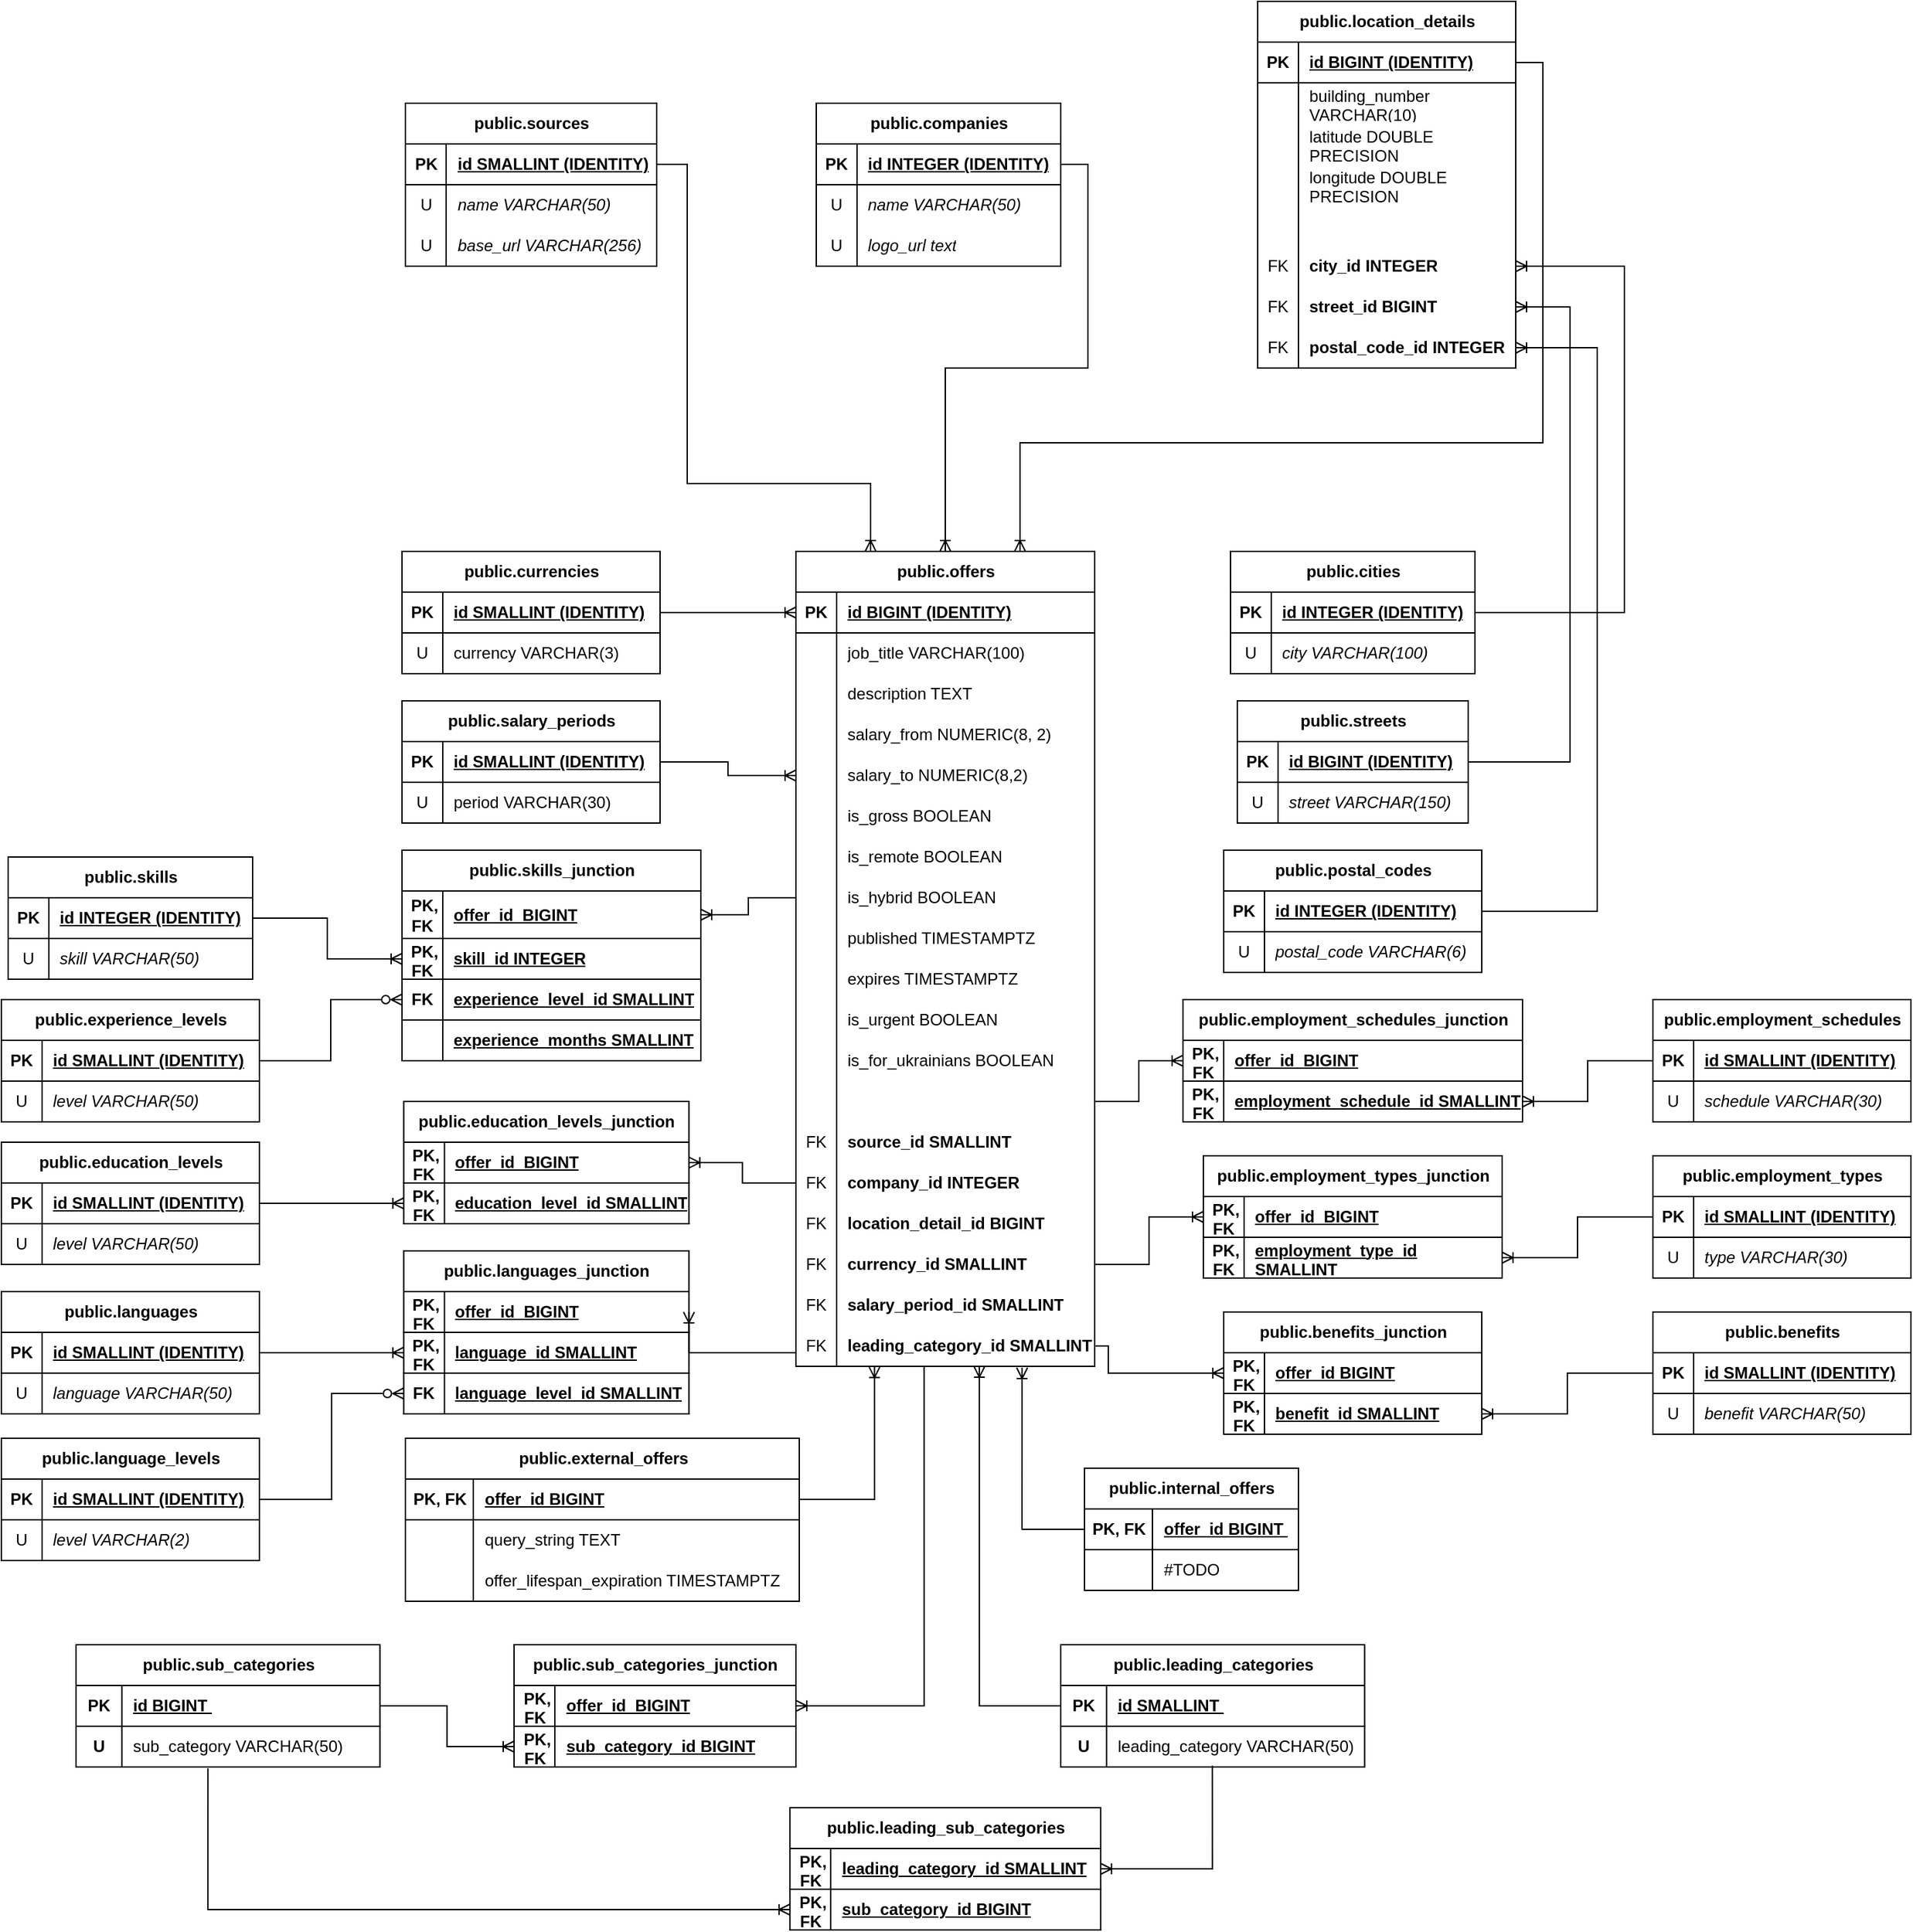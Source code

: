 <mxfile version="28.2.3">
  <diagram name="Strona-1" id="NRoaNfrheZ93uj9uQEAw">
    <mxGraphModel dx="784" dy="-61" grid="1" gridSize="10" guides="1" tooltips="1" connect="1" arrows="1" fold="1" page="1" pageScale="1" pageWidth="827" pageHeight="1169" math="0" shadow="0">
      <root>
        <mxCell id="0" />
        <mxCell id="1" parent="0" />
        <mxCell id="EWpkEQD0zYlNd0u804Jd-1" value="public.offers" style="shape=table;startSize=30;container=1;collapsible=1;childLayout=tableLayout;fixedRows=1;rowLines=0;fontStyle=1;align=center;resizeLast=1;html=1;" parent="1" vertex="1">
          <mxGeometry x="610" y="1595" width="220" height="600" as="geometry" />
        </mxCell>
        <mxCell id="EWpkEQD0zYlNd0u804Jd-2" value="" style="shape=tableRow;horizontal=0;startSize=0;swimlaneHead=0;swimlaneBody=0;fillColor=none;collapsible=0;dropTarget=0;points=[[0,0.5],[1,0.5]];portConstraint=eastwest;top=0;left=0;right=0;bottom=1;" parent="EWpkEQD0zYlNd0u804Jd-1" vertex="1">
          <mxGeometry y="30" width="220" height="30" as="geometry" />
        </mxCell>
        <mxCell id="EWpkEQD0zYlNd0u804Jd-3" value="PK" style="shape=partialRectangle;connectable=0;fillColor=none;top=0;left=0;bottom=0;right=0;fontStyle=1;overflow=hidden;whiteSpace=wrap;html=1;" parent="EWpkEQD0zYlNd0u804Jd-2" vertex="1">
          <mxGeometry width="30" height="30" as="geometry">
            <mxRectangle width="30" height="30" as="alternateBounds" />
          </mxGeometry>
        </mxCell>
        <mxCell id="EWpkEQD0zYlNd0u804Jd-4" value="id BIGINT (IDENTITY)" style="shape=partialRectangle;connectable=0;fillColor=none;top=0;left=0;bottom=0;right=0;align=left;spacingLeft=6;fontStyle=5;overflow=hidden;whiteSpace=wrap;html=1;" parent="EWpkEQD0zYlNd0u804Jd-2" vertex="1">
          <mxGeometry x="30" width="190" height="30" as="geometry">
            <mxRectangle width="190" height="30" as="alternateBounds" />
          </mxGeometry>
        </mxCell>
        <mxCell id="EWpkEQD0zYlNd0u804Jd-5" value="" style="shape=tableRow;horizontal=0;startSize=0;swimlaneHead=0;swimlaneBody=0;fillColor=none;collapsible=0;dropTarget=0;points=[[0,0.5],[1,0.5]];portConstraint=eastwest;top=0;left=0;right=0;bottom=0;" parent="EWpkEQD0zYlNd0u804Jd-1" vertex="1">
          <mxGeometry y="60" width="220" height="30" as="geometry" />
        </mxCell>
        <mxCell id="EWpkEQD0zYlNd0u804Jd-6" value="" style="shape=partialRectangle;connectable=0;fillColor=none;top=0;left=0;bottom=0;right=0;editable=1;overflow=hidden;whiteSpace=wrap;html=1;" parent="EWpkEQD0zYlNd0u804Jd-5" vertex="1">
          <mxGeometry width="30" height="30" as="geometry">
            <mxRectangle width="30" height="30" as="alternateBounds" />
          </mxGeometry>
        </mxCell>
        <mxCell id="EWpkEQD0zYlNd0u804Jd-7" value="job_title VARCHAR(100)" style="shape=partialRectangle;connectable=0;fillColor=none;top=0;left=0;bottom=0;right=0;align=left;spacingLeft=6;overflow=hidden;whiteSpace=wrap;html=1;" parent="EWpkEQD0zYlNd0u804Jd-5" vertex="1">
          <mxGeometry x="30" width="190" height="30" as="geometry">
            <mxRectangle width="190" height="30" as="alternateBounds" />
          </mxGeometry>
        </mxCell>
        <mxCell id="EWpkEQD0zYlNd0u804Jd-8" value="" style="shape=tableRow;horizontal=0;startSize=0;swimlaneHead=0;swimlaneBody=0;fillColor=none;collapsible=0;dropTarget=0;points=[[0,0.5],[1,0.5]];portConstraint=eastwest;top=0;left=0;right=0;bottom=0;" parent="EWpkEQD0zYlNd0u804Jd-1" vertex="1">
          <mxGeometry y="90" width="220" height="30" as="geometry" />
        </mxCell>
        <mxCell id="EWpkEQD0zYlNd0u804Jd-9" value="" style="shape=partialRectangle;connectable=0;fillColor=none;top=0;left=0;bottom=0;right=0;editable=1;overflow=hidden;whiteSpace=wrap;html=1;" parent="EWpkEQD0zYlNd0u804Jd-8" vertex="1">
          <mxGeometry width="30" height="30" as="geometry">
            <mxRectangle width="30" height="30" as="alternateBounds" />
          </mxGeometry>
        </mxCell>
        <mxCell id="EWpkEQD0zYlNd0u804Jd-10" value="description TEXT" style="shape=partialRectangle;connectable=0;fillColor=none;top=0;left=0;bottom=0;right=0;align=left;spacingLeft=6;overflow=hidden;whiteSpace=wrap;html=1;" parent="EWpkEQD0zYlNd0u804Jd-8" vertex="1">
          <mxGeometry x="30" width="190" height="30" as="geometry">
            <mxRectangle width="190" height="30" as="alternateBounds" />
          </mxGeometry>
        </mxCell>
        <mxCell id="EWpkEQD0zYlNd0u804Jd-11" value="" style="shape=tableRow;horizontal=0;startSize=0;swimlaneHead=0;swimlaneBody=0;fillColor=none;collapsible=0;dropTarget=0;points=[[0,0.5],[1,0.5]];portConstraint=eastwest;top=0;left=0;right=0;bottom=0;" parent="EWpkEQD0zYlNd0u804Jd-1" vertex="1">
          <mxGeometry y="120" width="220" height="30" as="geometry" />
        </mxCell>
        <mxCell id="EWpkEQD0zYlNd0u804Jd-12" value="" style="shape=partialRectangle;connectable=0;fillColor=none;top=0;left=0;bottom=0;right=0;editable=1;overflow=hidden;whiteSpace=wrap;html=1;" parent="EWpkEQD0zYlNd0u804Jd-11" vertex="1">
          <mxGeometry width="30" height="30" as="geometry">
            <mxRectangle width="30" height="30" as="alternateBounds" />
          </mxGeometry>
        </mxCell>
        <mxCell id="EWpkEQD0zYlNd0u804Jd-13" value="salary_from NUMERIC(8, 2)" style="shape=partialRectangle;connectable=0;fillColor=none;top=0;left=0;bottom=0;right=0;align=left;spacingLeft=6;overflow=hidden;whiteSpace=wrap;html=1;" parent="EWpkEQD0zYlNd0u804Jd-11" vertex="1">
          <mxGeometry x="30" width="190" height="30" as="geometry">
            <mxRectangle width="190" height="30" as="alternateBounds" />
          </mxGeometry>
        </mxCell>
        <mxCell id="EWpkEQD0zYlNd0u804Jd-14" style="shape=tableRow;horizontal=0;startSize=0;swimlaneHead=0;swimlaneBody=0;fillColor=none;collapsible=0;dropTarget=0;points=[[0,0.5],[1,0.5]];portConstraint=eastwest;top=0;left=0;right=0;bottom=0;" parent="EWpkEQD0zYlNd0u804Jd-1" vertex="1">
          <mxGeometry y="150" width="220" height="30" as="geometry" />
        </mxCell>
        <mxCell id="EWpkEQD0zYlNd0u804Jd-15" style="shape=partialRectangle;connectable=0;fillColor=none;top=0;left=0;bottom=0;right=0;editable=1;overflow=hidden;whiteSpace=wrap;html=1;" parent="EWpkEQD0zYlNd0u804Jd-14" vertex="1">
          <mxGeometry width="30" height="30" as="geometry">
            <mxRectangle width="30" height="30" as="alternateBounds" />
          </mxGeometry>
        </mxCell>
        <mxCell id="EWpkEQD0zYlNd0u804Jd-16" value="salary_to NUMERIC(8,2)" style="shape=partialRectangle;connectable=0;fillColor=none;top=0;left=0;bottom=0;right=0;align=left;spacingLeft=6;overflow=hidden;whiteSpace=wrap;html=1;" parent="EWpkEQD0zYlNd0u804Jd-14" vertex="1">
          <mxGeometry x="30" width="190" height="30" as="geometry">
            <mxRectangle width="190" height="30" as="alternateBounds" />
          </mxGeometry>
        </mxCell>
        <mxCell id="EWpkEQD0zYlNd0u804Jd-17" style="shape=tableRow;horizontal=0;startSize=0;swimlaneHead=0;swimlaneBody=0;fillColor=none;collapsible=0;dropTarget=0;points=[[0,0.5],[1,0.5]];portConstraint=eastwest;top=0;left=0;right=0;bottom=0;" parent="EWpkEQD0zYlNd0u804Jd-1" vertex="1">
          <mxGeometry y="180" width="220" height="30" as="geometry" />
        </mxCell>
        <mxCell id="EWpkEQD0zYlNd0u804Jd-18" style="shape=partialRectangle;connectable=0;fillColor=none;top=0;left=0;bottom=0;right=0;editable=1;overflow=hidden;whiteSpace=wrap;html=1;" parent="EWpkEQD0zYlNd0u804Jd-17" vertex="1">
          <mxGeometry width="30" height="30" as="geometry">
            <mxRectangle width="30" height="30" as="alternateBounds" />
          </mxGeometry>
        </mxCell>
        <mxCell id="EWpkEQD0zYlNd0u804Jd-19" value="is_gross BOOLEAN" style="shape=partialRectangle;connectable=0;fillColor=none;top=0;left=0;bottom=0;right=0;align=left;spacingLeft=6;overflow=hidden;whiteSpace=wrap;html=1;" parent="EWpkEQD0zYlNd0u804Jd-17" vertex="1">
          <mxGeometry x="30" width="190" height="30" as="geometry">
            <mxRectangle width="190" height="30" as="alternateBounds" />
          </mxGeometry>
        </mxCell>
        <mxCell id="EWpkEQD0zYlNd0u804Jd-20" style="shape=tableRow;horizontal=0;startSize=0;swimlaneHead=0;swimlaneBody=0;fillColor=none;collapsible=0;dropTarget=0;points=[[0,0.5],[1,0.5]];portConstraint=eastwest;top=0;left=0;right=0;bottom=0;" parent="EWpkEQD0zYlNd0u804Jd-1" vertex="1">
          <mxGeometry y="210" width="220" height="30" as="geometry" />
        </mxCell>
        <mxCell id="EWpkEQD0zYlNd0u804Jd-21" style="shape=partialRectangle;connectable=0;fillColor=none;top=0;left=0;bottom=0;right=0;editable=1;overflow=hidden;whiteSpace=wrap;html=1;" parent="EWpkEQD0zYlNd0u804Jd-20" vertex="1">
          <mxGeometry width="30" height="30" as="geometry">
            <mxRectangle width="30" height="30" as="alternateBounds" />
          </mxGeometry>
        </mxCell>
        <mxCell id="EWpkEQD0zYlNd0u804Jd-22" value="is_remote BOOLEAN" style="shape=partialRectangle;connectable=0;fillColor=none;top=0;left=0;bottom=0;right=0;align=left;spacingLeft=6;overflow=hidden;whiteSpace=wrap;html=1;" parent="EWpkEQD0zYlNd0u804Jd-20" vertex="1">
          <mxGeometry x="30" width="190" height="30" as="geometry">
            <mxRectangle width="190" height="30" as="alternateBounds" />
          </mxGeometry>
        </mxCell>
        <mxCell id="EWpkEQD0zYlNd0u804Jd-23" style="shape=tableRow;horizontal=0;startSize=0;swimlaneHead=0;swimlaneBody=0;fillColor=none;collapsible=0;dropTarget=0;points=[[0,0.5],[1,0.5]];portConstraint=eastwest;top=0;left=0;right=0;bottom=0;" parent="EWpkEQD0zYlNd0u804Jd-1" vertex="1">
          <mxGeometry y="240" width="220" height="30" as="geometry" />
        </mxCell>
        <mxCell id="EWpkEQD0zYlNd0u804Jd-24" style="shape=partialRectangle;connectable=0;fillColor=none;top=0;left=0;bottom=0;right=0;editable=1;overflow=hidden;whiteSpace=wrap;html=1;" parent="EWpkEQD0zYlNd0u804Jd-23" vertex="1">
          <mxGeometry width="30" height="30" as="geometry">
            <mxRectangle width="30" height="30" as="alternateBounds" />
          </mxGeometry>
        </mxCell>
        <mxCell id="EWpkEQD0zYlNd0u804Jd-25" value="is_hybrid BOOLEAN" style="shape=partialRectangle;connectable=0;fillColor=none;top=0;left=0;bottom=0;right=0;align=left;spacingLeft=6;overflow=hidden;whiteSpace=wrap;html=1;" parent="EWpkEQD0zYlNd0u804Jd-23" vertex="1">
          <mxGeometry x="30" width="190" height="30" as="geometry">
            <mxRectangle width="190" height="30" as="alternateBounds" />
          </mxGeometry>
        </mxCell>
        <mxCell id="EWpkEQD0zYlNd0u804Jd-29" style="shape=tableRow;horizontal=0;startSize=0;swimlaneHead=0;swimlaneBody=0;fillColor=none;collapsible=0;dropTarget=0;points=[[0,0.5],[1,0.5]];portConstraint=eastwest;top=0;left=0;right=0;bottom=0;" parent="EWpkEQD0zYlNd0u804Jd-1" vertex="1">
          <mxGeometry y="270" width="220" height="30" as="geometry" />
        </mxCell>
        <mxCell id="EWpkEQD0zYlNd0u804Jd-30" style="shape=partialRectangle;connectable=0;fillColor=none;top=0;left=0;bottom=0;right=0;editable=1;overflow=hidden;whiteSpace=wrap;html=1;" parent="EWpkEQD0zYlNd0u804Jd-29" vertex="1">
          <mxGeometry width="30" height="30" as="geometry">
            <mxRectangle width="30" height="30" as="alternateBounds" />
          </mxGeometry>
        </mxCell>
        <mxCell id="EWpkEQD0zYlNd0u804Jd-31" value="published TIMESTAMPTZ" style="shape=partialRectangle;connectable=0;fillColor=none;top=0;left=0;bottom=0;right=0;align=left;spacingLeft=6;overflow=hidden;whiteSpace=wrap;html=1;" parent="EWpkEQD0zYlNd0u804Jd-29" vertex="1">
          <mxGeometry x="30" width="190" height="30" as="geometry">
            <mxRectangle width="190" height="30" as="alternateBounds" />
          </mxGeometry>
        </mxCell>
        <mxCell id="EWpkEQD0zYlNd0u804Jd-32" style="shape=tableRow;horizontal=0;startSize=0;swimlaneHead=0;swimlaneBody=0;fillColor=none;collapsible=0;dropTarget=0;points=[[0,0.5],[1,0.5]];portConstraint=eastwest;top=0;left=0;right=0;bottom=0;" parent="EWpkEQD0zYlNd0u804Jd-1" vertex="1">
          <mxGeometry y="300" width="220" height="30" as="geometry" />
        </mxCell>
        <mxCell id="EWpkEQD0zYlNd0u804Jd-33" style="shape=partialRectangle;connectable=0;fillColor=none;top=0;left=0;bottom=0;right=0;editable=1;overflow=hidden;whiteSpace=wrap;html=1;" parent="EWpkEQD0zYlNd0u804Jd-32" vertex="1">
          <mxGeometry width="30" height="30" as="geometry">
            <mxRectangle width="30" height="30" as="alternateBounds" />
          </mxGeometry>
        </mxCell>
        <mxCell id="EWpkEQD0zYlNd0u804Jd-34" value="expires TIMESTAMPTZ" style="shape=partialRectangle;connectable=0;fillColor=none;top=0;left=0;bottom=0;right=0;align=left;spacingLeft=6;overflow=hidden;whiteSpace=wrap;html=1;" parent="EWpkEQD0zYlNd0u804Jd-32" vertex="1">
          <mxGeometry x="30" width="190" height="30" as="geometry">
            <mxRectangle width="190" height="30" as="alternateBounds" />
          </mxGeometry>
        </mxCell>
        <mxCell id="EWpkEQD0zYlNd0u804Jd-35" style="shape=tableRow;horizontal=0;startSize=0;swimlaneHead=0;swimlaneBody=0;fillColor=none;collapsible=0;dropTarget=0;points=[[0,0.5],[1,0.5]];portConstraint=eastwest;top=0;left=0;right=0;bottom=0;" parent="EWpkEQD0zYlNd0u804Jd-1" vertex="1">
          <mxGeometry y="330" width="220" height="30" as="geometry" />
        </mxCell>
        <mxCell id="EWpkEQD0zYlNd0u804Jd-36" style="shape=partialRectangle;connectable=0;fillColor=none;top=0;left=0;bottom=0;right=0;editable=1;overflow=hidden;whiteSpace=wrap;html=1;" parent="EWpkEQD0zYlNd0u804Jd-35" vertex="1">
          <mxGeometry width="30" height="30" as="geometry">
            <mxRectangle width="30" height="30" as="alternateBounds" />
          </mxGeometry>
        </mxCell>
        <mxCell id="EWpkEQD0zYlNd0u804Jd-37" value="is_urgent BOOLEAN" style="shape=partialRectangle;connectable=0;fillColor=none;top=0;left=0;bottom=0;right=0;align=left;spacingLeft=6;overflow=hidden;whiteSpace=wrap;html=1;" parent="EWpkEQD0zYlNd0u804Jd-35" vertex="1">
          <mxGeometry x="30" width="190" height="30" as="geometry">
            <mxRectangle width="190" height="30" as="alternateBounds" />
          </mxGeometry>
        </mxCell>
        <mxCell id="EWpkEQD0zYlNd0u804Jd-38" style="shape=tableRow;horizontal=0;startSize=0;swimlaneHead=0;swimlaneBody=0;fillColor=none;collapsible=0;dropTarget=0;points=[[0,0.5],[1,0.5]];portConstraint=eastwest;top=0;left=0;right=0;bottom=0;" parent="EWpkEQD0zYlNd0u804Jd-1" vertex="1">
          <mxGeometry y="360" width="220" height="30" as="geometry" />
        </mxCell>
        <mxCell id="EWpkEQD0zYlNd0u804Jd-39" style="shape=partialRectangle;connectable=0;fillColor=none;top=0;left=0;bottom=0;right=0;editable=1;overflow=hidden;whiteSpace=wrap;html=1;" parent="EWpkEQD0zYlNd0u804Jd-38" vertex="1">
          <mxGeometry width="30" height="30" as="geometry">
            <mxRectangle width="30" height="30" as="alternateBounds" />
          </mxGeometry>
        </mxCell>
        <mxCell id="EWpkEQD0zYlNd0u804Jd-40" value="is_for_ukrainians BOOLEAN" style="shape=partialRectangle;connectable=0;fillColor=none;top=0;left=0;bottom=0;right=0;align=left;spacingLeft=6;overflow=hidden;whiteSpace=wrap;html=1;" parent="EWpkEQD0zYlNd0u804Jd-38" vertex="1">
          <mxGeometry x="30" width="190" height="30" as="geometry">
            <mxRectangle width="190" height="30" as="alternateBounds" />
          </mxGeometry>
        </mxCell>
        <mxCell id="EWpkEQD0zYlNd0u804Jd-70" style="shape=tableRow;horizontal=0;startSize=0;swimlaneHead=0;swimlaneBody=0;fillColor=none;collapsible=0;dropTarget=0;points=[[0,0.5],[1,0.5]];portConstraint=eastwest;top=0;left=0;right=0;bottom=0;" parent="EWpkEQD0zYlNd0u804Jd-1" vertex="1">
          <mxGeometry y="390" width="220" height="30" as="geometry" />
        </mxCell>
        <mxCell id="EWpkEQD0zYlNd0u804Jd-71" style="shape=partialRectangle;connectable=0;fillColor=none;top=0;left=0;bottom=0;right=0;editable=1;overflow=hidden;whiteSpace=wrap;html=1;" parent="EWpkEQD0zYlNd0u804Jd-70" vertex="1">
          <mxGeometry width="30" height="30" as="geometry">
            <mxRectangle width="30" height="30" as="alternateBounds" />
          </mxGeometry>
        </mxCell>
        <mxCell id="EWpkEQD0zYlNd0u804Jd-72" style="shape=partialRectangle;connectable=0;fillColor=none;top=0;left=0;bottom=0;right=0;align=left;spacingLeft=6;overflow=hidden;whiteSpace=wrap;html=1;" parent="EWpkEQD0zYlNd0u804Jd-70" vertex="1">
          <mxGeometry x="30" width="190" height="30" as="geometry">
            <mxRectangle width="190" height="30" as="alternateBounds" />
          </mxGeometry>
        </mxCell>
        <mxCell id="EWpkEQD0zYlNd0u804Jd-41" style="shape=tableRow;horizontal=0;startSize=0;swimlaneHead=0;swimlaneBody=0;fillColor=none;collapsible=0;dropTarget=0;points=[[0,0.5],[1,0.5]];portConstraint=eastwest;top=0;left=0;right=0;bottom=0;" parent="EWpkEQD0zYlNd0u804Jd-1" vertex="1">
          <mxGeometry y="420" width="220" height="30" as="geometry" />
        </mxCell>
        <mxCell id="EWpkEQD0zYlNd0u804Jd-42" value="FK" style="shape=partialRectangle;connectable=0;fillColor=none;top=0;left=0;bottom=0;right=0;editable=1;overflow=hidden;whiteSpace=wrap;html=1;" parent="EWpkEQD0zYlNd0u804Jd-41" vertex="1">
          <mxGeometry width="30" height="30" as="geometry">
            <mxRectangle width="30" height="30" as="alternateBounds" />
          </mxGeometry>
        </mxCell>
        <mxCell id="EWpkEQD0zYlNd0u804Jd-43" value="source_id SMALLINT" style="shape=partialRectangle;connectable=0;fillColor=none;top=0;left=0;bottom=0;right=0;align=left;spacingLeft=6;overflow=hidden;whiteSpace=wrap;html=1;fontStyle=1" parent="EWpkEQD0zYlNd0u804Jd-41" vertex="1">
          <mxGeometry x="30" width="190" height="30" as="geometry">
            <mxRectangle width="190" height="30" as="alternateBounds" />
          </mxGeometry>
        </mxCell>
        <mxCell id="EWpkEQD0zYlNd0u804Jd-44" style="shape=tableRow;horizontal=0;startSize=0;swimlaneHead=0;swimlaneBody=0;fillColor=none;collapsible=0;dropTarget=0;points=[[0,0.5],[1,0.5]];portConstraint=eastwest;top=0;left=0;right=0;bottom=0;" parent="EWpkEQD0zYlNd0u804Jd-1" vertex="1">
          <mxGeometry y="450" width="220" height="30" as="geometry" />
        </mxCell>
        <mxCell id="EWpkEQD0zYlNd0u804Jd-45" value="FK" style="shape=partialRectangle;connectable=0;fillColor=none;top=0;left=0;bottom=0;right=0;editable=1;overflow=hidden;whiteSpace=wrap;html=1;" parent="EWpkEQD0zYlNd0u804Jd-44" vertex="1">
          <mxGeometry width="30" height="30" as="geometry">
            <mxRectangle width="30" height="30" as="alternateBounds" />
          </mxGeometry>
        </mxCell>
        <mxCell id="EWpkEQD0zYlNd0u804Jd-46" value="company_id INTEGER" style="shape=partialRectangle;connectable=0;fillColor=none;top=0;left=0;bottom=0;right=0;align=left;spacingLeft=6;overflow=hidden;whiteSpace=wrap;html=1;fontStyle=1" parent="EWpkEQD0zYlNd0u804Jd-44" vertex="1">
          <mxGeometry x="30" width="190" height="30" as="geometry">
            <mxRectangle width="190" height="30" as="alternateBounds" />
          </mxGeometry>
        </mxCell>
        <mxCell id="EWpkEQD0zYlNd0u804Jd-47" style="shape=tableRow;horizontal=0;startSize=0;swimlaneHead=0;swimlaneBody=0;fillColor=none;collapsible=0;dropTarget=0;points=[[0,0.5],[1,0.5]];portConstraint=eastwest;top=0;left=0;right=0;bottom=0;" parent="EWpkEQD0zYlNd0u804Jd-1" vertex="1">
          <mxGeometry y="480" width="220" height="30" as="geometry" />
        </mxCell>
        <mxCell id="EWpkEQD0zYlNd0u804Jd-48" value="FK" style="shape=partialRectangle;connectable=0;fillColor=none;top=0;left=0;bottom=0;right=0;editable=1;overflow=hidden;whiteSpace=wrap;html=1;" parent="EWpkEQD0zYlNd0u804Jd-47" vertex="1">
          <mxGeometry width="30" height="30" as="geometry">
            <mxRectangle width="30" height="30" as="alternateBounds" />
          </mxGeometry>
        </mxCell>
        <mxCell id="EWpkEQD0zYlNd0u804Jd-49" value="location_detail_id BIGINT" style="shape=partialRectangle;connectable=0;fillColor=none;top=0;left=0;bottom=0;right=0;align=left;spacingLeft=6;overflow=hidden;whiteSpace=wrap;html=1;fontStyle=1" parent="EWpkEQD0zYlNd0u804Jd-47" vertex="1">
          <mxGeometry x="30" width="190" height="30" as="geometry">
            <mxRectangle width="190" height="30" as="alternateBounds" />
          </mxGeometry>
        </mxCell>
        <mxCell id="EWpkEQD0zYlNd0u804Jd-50" style="shape=tableRow;horizontal=0;startSize=0;swimlaneHead=0;swimlaneBody=0;fillColor=none;collapsible=0;dropTarget=0;points=[[0,0.5],[1,0.5]];portConstraint=eastwest;top=0;left=0;right=0;bottom=0;" parent="EWpkEQD0zYlNd0u804Jd-1" vertex="1">
          <mxGeometry y="510" width="220" height="30" as="geometry" />
        </mxCell>
        <mxCell id="EWpkEQD0zYlNd0u804Jd-51" value="FK" style="shape=partialRectangle;connectable=0;fillColor=none;top=0;left=0;bottom=0;right=0;editable=1;overflow=hidden;whiteSpace=wrap;html=1;" parent="EWpkEQD0zYlNd0u804Jd-50" vertex="1">
          <mxGeometry width="30" height="30" as="geometry">
            <mxRectangle width="30" height="30" as="alternateBounds" />
          </mxGeometry>
        </mxCell>
        <mxCell id="EWpkEQD0zYlNd0u804Jd-52" value="currency_id SMALLINT" style="shape=partialRectangle;connectable=0;fillColor=none;top=0;left=0;bottom=0;right=0;align=left;spacingLeft=6;overflow=hidden;whiteSpace=wrap;html=1;fontStyle=1" parent="EWpkEQD0zYlNd0u804Jd-50" vertex="1">
          <mxGeometry x="30" width="190" height="30" as="geometry">
            <mxRectangle width="190" height="30" as="alternateBounds" />
          </mxGeometry>
        </mxCell>
        <mxCell id="EWpkEQD0zYlNd0u804Jd-53" style="shape=tableRow;horizontal=0;startSize=0;swimlaneHead=0;swimlaneBody=0;fillColor=none;collapsible=0;dropTarget=0;points=[[0,0.5],[1,0.5]];portConstraint=eastwest;top=0;left=0;right=0;bottom=0;" parent="EWpkEQD0zYlNd0u804Jd-1" vertex="1">
          <mxGeometry y="540" width="220" height="30" as="geometry" />
        </mxCell>
        <mxCell id="EWpkEQD0zYlNd0u804Jd-54" value="FK" style="shape=partialRectangle;connectable=0;fillColor=none;top=0;left=0;bottom=0;right=0;editable=1;overflow=hidden;whiteSpace=wrap;html=1;" parent="EWpkEQD0zYlNd0u804Jd-53" vertex="1">
          <mxGeometry width="30" height="30" as="geometry">
            <mxRectangle width="30" height="30" as="alternateBounds" />
          </mxGeometry>
        </mxCell>
        <mxCell id="EWpkEQD0zYlNd0u804Jd-55" value="salary_period_id SMALLINT" style="shape=partialRectangle;connectable=0;fillColor=none;top=0;left=0;bottom=0;right=0;align=left;spacingLeft=6;overflow=hidden;whiteSpace=wrap;html=1;fontStyle=1" parent="EWpkEQD0zYlNd0u804Jd-53" vertex="1">
          <mxGeometry x="30" width="190" height="30" as="geometry">
            <mxRectangle width="190" height="30" as="alternateBounds" />
          </mxGeometry>
        </mxCell>
        <mxCell id="9KJVstNJge6_h2r4gDcX-1" style="shape=tableRow;horizontal=0;startSize=0;swimlaneHead=0;swimlaneBody=0;fillColor=none;collapsible=0;dropTarget=0;points=[[0,0.5],[1,0.5]];portConstraint=eastwest;top=0;left=0;right=0;bottom=0;" parent="EWpkEQD0zYlNd0u804Jd-1" vertex="1">
          <mxGeometry y="570" width="220" height="30" as="geometry" />
        </mxCell>
        <mxCell id="9KJVstNJge6_h2r4gDcX-2" value="FK" style="shape=partialRectangle;connectable=0;fillColor=none;top=0;left=0;bottom=0;right=0;editable=1;overflow=hidden;whiteSpace=wrap;html=1;" parent="9KJVstNJge6_h2r4gDcX-1" vertex="1">
          <mxGeometry width="30" height="30" as="geometry">
            <mxRectangle width="30" height="30" as="alternateBounds" />
          </mxGeometry>
        </mxCell>
        <mxCell id="9KJVstNJge6_h2r4gDcX-3" value="leading_category_id SMALLINT" style="shape=partialRectangle;connectable=0;fillColor=none;top=0;left=0;bottom=0;right=0;align=left;spacingLeft=6;overflow=hidden;whiteSpace=wrap;html=1;fontStyle=1" parent="9KJVstNJge6_h2r4gDcX-1" vertex="1">
          <mxGeometry x="30" width="190" height="30" as="geometry">
            <mxRectangle width="190" height="30" as="alternateBounds" />
          </mxGeometry>
        </mxCell>
        <mxCell id="EWpkEQD0zYlNd0u804Jd-73" value="public.cities" style="shape=table;startSize=30;container=1;collapsible=1;childLayout=tableLayout;fixedRows=1;rowLines=0;fontStyle=1;align=center;resizeLast=1;html=1;" parent="1" vertex="1">
          <mxGeometry x="930" y="1595" width="180" height="90" as="geometry" />
        </mxCell>
        <mxCell id="EWpkEQD0zYlNd0u804Jd-74" value="" style="shape=tableRow;horizontal=0;startSize=0;swimlaneHead=0;swimlaneBody=0;fillColor=none;collapsible=0;dropTarget=0;points=[[0,0.5],[1,0.5]];portConstraint=eastwest;top=0;left=0;right=0;bottom=1;" parent="EWpkEQD0zYlNd0u804Jd-73" vertex="1">
          <mxGeometry y="30" width="180" height="30" as="geometry" />
        </mxCell>
        <mxCell id="EWpkEQD0zYlNd0u804Jd-75" value="PK" style="shape=partialRectangle;connectable=0;fillColor=none;top=0;left=0;bottom=0;right=0;fontStyle=1;overflow=hidden;whiteSpace=wrap;html=1;" parent="EWpkEQD0zYlNd0u804Jd-74" vertex="1">
          <mxGeometry width="30" height="30" as="geometry">
            <mxRectangle width="30" height="30" as="alternateBounds" />
          </mxGeometry>
        </mxCell>
        <mxCell id="EWpkEQD0zYlNd0u804Jd-76" value="id INTEGER (IDENTITY)" style="shape=partialRectangle;connectable=0;fillColor=none;top=0;left=0;bottom=0;right=0;align=left;spacingLeft=6;fontStyle=5;overflow=hidden;whiteSpace=wrap;html=1;" parent="EWpkEQD0zYlNd0u804Jd-74" vertex="1">
          <mxGeometry x="30" width="150" height="30" as="geometry">
            <mxRectangle width="150" height="30" as="alternateBounds" />
          </mxGeometry>
        </mxCell>
        <mxCell id="EWpkEQD0zYlNd0u804Jd-77" value="" style="shape=tableRow;horizontal=0;startSize=0;swimlaneHead=0;swimlaneBody=0;fillColor=none;collapsible=0;dropTarget=0;points=[[0,0.5],[1,0.5]];portConstraint=eastwest;top=0;left=0;right=0;bottom=0;" parent="EWpkEQD0zYlNd0u804Jd-73" vertex="1">
          <mxGeometry y="60" width="180" height="30" as="geometry" />
        </mxCell>
        <mxCell id="EWpkEQD0zYlNd0u804Jd-78" value="U" style="shape=partialRectangle;connectable=0;fillColor=none;top=0;left=0;bottom=0;right=0;editable=1;overflow=hidden;whiteSpace=wrap;html=1;" parent="EWpkEQD0zYlNd0u804Jd-77" vertex="1">
          <mxGeometry width="30" height="30" as="geometry">
            <mxRectangle width="30" height="30" as="alternateBounds" />
          </mxGeometry>
        </mxCell>
        <mxCell id="EWpkEQD0zYlNd0u804Jd-79" value="city VARCHAR(100)" style="shape=partialRectangle;connectable=0;fillColor=none;top=0;left=0;bottom=0;right=0;align=left;spacingLeft=6;overflow=hidden;whiteSpace=wrap;html=1;fontStyle=2" parent="EWpkEQD0zYlNd0u804Jd-77" vertex="1">
          <mxGeometry x="30" width="150" height="30" as="geometry">
            <mxRectangle width="150" height="30" as="alternateBounds" />
          </mxGeometry>
        </mxCell>
        <mxCell id="EWpkEQD0zYlNd0u804Jd-86" value="public.postal_codes" style="shape=table;startSize=30;container=1;collapsible=1;childLayout=tableLayout;fixedRows=1;rowLines=0;fontStyle=1;align=center;resizeLast=1;html=1;" parent="1" vertex="1">
          <mxGeometry x="925" y="1815" width="190" height="90" as="geometry" />
        </mxCell>
        <mxCell id="EWpkEQD0zYlNd0u804Jd-87" value="" style="shape=tableRow;horizontal=0;startSize=0;swimlaneHead=0;swimlaneBody=0;fillColor=none;collapsible=0;dropTarget=0;points=[[0,0.5],[1,0.5]];portConstraint=eastwest;top=0;left=0;right=0;bottom=1;" parent="EWpkEQD0zYlNd0u804Jd-86" vertex="1">
          <mxGeometry y="30" width="190" height="30" as="geometry" />
        </mxCell>
        <mxCell id="EWpkEQD0zYlNd0u804Jd-88" value="PK" style="shape=partialRectangle;connectable=0;fillColor=none;top=0;left=0;bottom=0;right=0;fontStyle=1;overflow=hidden;whiteSpace=wrap;html=1;" parent="EWpkEQD0zYlNd0u804Jd-87" vertex="1">
          <mxGeometry width="30" height="30" as="geometry">
            <mxRectangle width="30" height="30" as="alternateBounds" />
          </mxGeometry>
        </mxCell>
        <mxCell id="EWpkEQD0zYlNd0u804Jd-89" value="id INTEGER (IDENTITY)" style="shape=partialRectangle;connectable=0;fillColor=none;top=0;left=0;bottom=0;right=0;align=left;spacingLeft=6;fontStyle=5;overflow=hidden;whiteSpace=wrap;html=1;" parent="EWpkEQD0zYlNd0u804Jd-87" vertex="1">
          <mxGeometry x="30" width="160" height="30" as="geometry">
            <mxRectangle width="160" height="30" as="alternateBounds" />
          </mxGeometry>
        </mxCell>
        <mxCell id="EWpkEQD0zYlNd0u804Jd-90" value="" style="shape=tableRow;horizontal=0;startSize=0;swimlaneHead=0;swimlaneBody=0;fillColor=none;collapsible=0;dropTarget=0;points=[[0,0.5],[1,0.5]];portConstraint=eastwest;top=0;left=0;right=0;bottom=0;" parent="EWpkEQD0zYlNd0u804Jd-86" vertex="1">
          <mxGeometry y="60" width="190" height="30" as="geometry" />
        </mxCell>
        <mxCell id="EWpkEQD0zYlNd0u804Jd-91" value="U" style="shape=partialRectangle;connectable=0;fillColor=none;top=0;left=0;bottom=0;right=0;editable=1;overflow=hidden;whiteSpace=wrap;html=1;" parent="EWpkEQD0zYlNd0u804Jd-90" vertex="1">
          <mxGeometry width="30" height="30" as="geometry">
            <mxRectangle width="30" height="30" as="alternateBounds" />
          </mxGeometry>
        </mxCell>
        <mxCell id="EWpkEQD0zYlNd0u804Jd-92" value="postal_code VARCHAR(6)" style="shape=partialRectangle;connectable=0;fillColor=none;top=0;left=0;bottom=0;right=0;align=left;spacingLeft=6;overflow=hidden;whiteSpace=wrap;html=1;fontStyle=2" parent="EWpkEQD0zYlNd0u804Jd-90" vertex="1">
          <mxGeometry x="30" width="160" height="30" as="geometry">
            <mxRectangle width="160" height="30" as="alternateBounds" />
          </mxGeometry>
        </mxCell>
        <mxCell id="EWpkEQD0zYlNd0u804Jd-93" value="public.streets" style="shape=table;startSize=30;container=1;collapsible=1;childLayout=tableLayout;fixedRows=1;rowLines=0;fontStyle=1;align=center;resizeLast=1;html=1;" parent="1" vertex="1">
          <mxGeometry x="935" y="1705" width="170" height="90" as="geometry" />
        </mxCell>
        <mxCell id="EWpkEQD0zYlNd0u804Jd-94" value="" style="shape=tableRow;horizontal=0;startSize=0;swimlaneHead=0;swimlaneBody=0;fillColor=none;collapsible=0;dropTarget=0;points=[[0,0.5],[1,0.5]];portConstraint=eastwest;top=0;left=0;right=0;bottom=1;" parent="EWpkEQD0zYlNd0u804Jd-93" vertex="1">
          <mxGeometry y="30" width="170" height="30" as="geometry" />
        </mxCell>
        <mxCell id="EWpkEQD0zYlNd0u804Jd-95" value="PK" style="shape=partialRectangle;connectable=0;fillColor=none;top=0;left=0;bottom=0;right=0;fontStyle=1;overflow=hidden;whiteSpace=wrap;html=1;" parent="EWpkEQD0zYlNd0u804Jd-94" vertex="1">
          <mxGeometry width="30" height="30" as="geometry">
            <mxRectangle width="30" height="30" as="alternateBounds" />
          </mxGeometry>
        </mxCell>
        <mxCell id="EWpkEQD0zYlNd0u804Jd-96" value="id BIGINT (IDENTITY)" style="shape=partialRectangle;connectable=0;fillColor=none;top=0;left=0;bottom=0;right=0;align=left;spacingLeft=6;fontStyle=5;overflow=hidden;whiteSpace=wrap;html=1;" parent="EWpkEQD0zYlNd0u804Jd-94" vertex="1">
          <mxGeometry x="30" width="140" height="30" as="geometry">
            <mxRectangle width="140" height="30" as="alternateBounds" />
          </mxGeometry>
        </mxCell>
        <mxCell id="EWpkEQD0zYlNd0u804Jd-97" value="" style="shape=tableRow;horizontal=0;startSize=0;swimlaneHead=0;swimlaneBody=0;fillColor=none;collapsible=0;dropTarget=0;points=[[0,0.5],[1,0.5]];portConstraint=eastwest;top=0;left=0;right=0;bottom=0;" parent="EWpkEQD0zYlNd0u804Jd-93" vertex="1">
          <mxGeometry y="60" width="170" height="30" as="geometry" />
        </mxCell>
        <mxCell id="EWpkEQD0zYlNd0u804Jd-98" value="U" style="shape=partialRectangle;connectable=0;fillColor=none;top=0;left=0;bottom=0;right=0;editable=1;overflow=hidden;whiteSpace=wrap;html=1;" parent="EWpkEQD0zYlNd0u804Jd-97" vertex="1">
          <mxGeometry width="30" height="30" as="geometry">
            <mxRectangle width="30" height="30" as="alternateBounds" />
          </mxGeometry>
        </mxCell>
        <mxCell id="EWpkEQD0zYlNd0u804Jd-99" value="street VARCHAR(150)" style="shape=partialRectangle;connectable=0;fillColor=none;top=0;left=0;bottom=0;right=0;align=left;spacingLeft=6;overflow=hidden;whiteSpace=wrap;html=1;fontStyle=2" parent="EWpkEQD0zYlNd0u804Jd-97" vertex="1">
          <mxGeometry x="30" width="140" height="30" as="geometry">
            <mxRectangle width="140" height="30" as="alternateBounds" />
          </mxGeometry>
        </mxCell>
        <mxCell id="EWpkEQD0zYlNd0u804Jd-100" value="public.companies" style="shape=table;startSize=30;container=1;collapsible=1;childLayout=tableLayout;fixedRows=1;rowLines=0;fontStyle=1;align=center;resizeLast=1;html=1;" parent="1" vertex="1">
          <mxGeometry x="625" y="1265" width="180" height="120" as="geometry" />
        </mxCell>
        <mxCell id="EWpkEQD0zYlNd0u804Jd-101" value="" style="shape=tableRow;horizontal=0;startSize=0;swimlaneHead=0;swimlaneBody=0;fillColor=none;collapsible=0;dropTarget=0;points=[[0,0.5],[1,0.5]];portConstraint=eastwest;top=0;left=0;right=0;bottom=1;" parent="EWpkEQD0zYlNd0u804Jd-100" vertex="1">
          <mxGeometry y="30" width="180" height="30" as="geometry" />
        </mxCell>
        <mxCell id="EWpkEQD0zYlNd0u804Jd-102" value="PK" style="shape=partialRectangle;connectable=0;fillColor=none;top=0;left=0;bottom=0;right=0;fontStyle=1;overflow=hidden;whiteSpace=wrap;html=1;" parent="EWpkEQD0zYlNd0u804Jd-101" vertex="1">
          <mxGeometry width="30" height="30" as="geometry">
            <mxRectangle width="30" height="30" as="alternateBounds" />
          </mxGeometry>
        </mxCell>
        <mxCell id="EWpkEQD0zYlNd0u804Jd-103" value="id INTEGER (IDENTITY)" style="shape=partialRectangle;connectable=0;fillColor=none;top=0;left=0;bottom=0;right=0;align=left;spacingLeft=6;fontStyle=5;overflow=hidden;whiteSpace=wrap;html=1;" parent="EWpkEQD0zYlNd0u804Jd-101" vertex="1">
          <mxGeometry x="30" width="150" height="30" as="geometry">
            <mxRectangle width="150" height="30" as="alternateBounds" />
          </mxGeometry>
        </mxCell>
        <mxCell id="EWpkEQD0zYlNd0u804Jd-104" value="" style="shape=tableRow;horizontal=0;startSize=0;swimlaneHead=0;swimlaneBody=0;fillColor=none;collapsible=0;dropTarget=0;points=[[0,0.5],[1,0.5]];portConstraint=eastwest;top=0;left=0;right=0;bottom=0;" parent="EWpkEQD0zYlNd0u804Jd-100" vertex="1">
          <mxGeometry y="60" width="180" height="30" as="geometry" />
        </mxCell>
        <mxCell id="EWpkEQD0zYlNd0u804Jd-105" value="U" style="shape=partialRectangle;connectable=0;fillColor=none;top=0;left=0;bottom=0;right=0;editable=1;overflow=hidden;whiteSpace=wrap;html=1;" parent="EWpkEQD0zYlNd0u804Jd-104" vertex="1">
          <mxGeometry width="30" height="30" as="geometry">
            <mxRectangle width="30" height="30" as="alternateBounds" />
          </mxGeometry>
        </mxCell>
        <mxCell id="EWpkEQD0zYlNd0u804Jd-106" value="name VARCHAR(50)" style="shape=partialRectangle;connectable=0;fillColor=none;top=0;left=0;bottom=0;right=0;align=left;spacingLeft=6;overflow=hidden;whiteSpace=wrap;html=1;fontStyle=2" parent="EWpkEQD0zYlNd0u804Jd-104" vertex="1">
          <mxGeometry x="30" width="150" height="30" as="geometry">
            <mxRectangle width="150" height="30" as="alternateBounds" />
          </mxGeometry>
        </mxCell>
        <mxCell id="EWpkEQD0zYlNd0u804Jd-107" style="shape=tableRow;horizontal=0;startSize=0;swimlaneHead=0;swimlaneBody=0;fillColor=none;collapsible=0;dropTarget=0;points=[[0,0.5],[1,0.5]];portConstraint=eastwest;top=0;left=0;right=0;bottom=0;" parent="EWpkEQD0zYlNd0u804Jd-100" vertex="1">
          <mxGeometry y="90" width="180" height="30" as="geometry" />
        </mxCell>
        <mxCell id="EWpkEQD0zYlNd0u804Jd-108" value="U" style="shape=partialRectangle;connectable=0;fillColor=none;top=0;left=0;bottom=0;right=0;editable=1;overflow=hidden;whiteSpace=wrap;html=1;" parent="EWpkEQD0zYlNd0u804Jd-107" vertex="1">
          <mxGeometry width="30" height="30" as="geometry">
            <mxRectangle width="30" height="30" as="alternateBounds" />
          </mxGeometry>
        </mxCell>
        <mxCell id="EWpkEQD0zYlNd0u804Jd-109" value="logo_url text" style="shape=partialRectangle;connectable=0;fillColor=none;top=0;left=0;bottom=0;right=0;align=left;spacingLeft=6;overflow=hidden;whiteSpace=wrap;html=1;fontStyle=2" parent="EWpkEQD0zYlNd0u804Jd-107" vertex="1">
          <mxGeometry x="30" width="150" height="30" as="geometry">
            <mxRectangle width="150" height="30" as="alternateBounds" />
          </mxGeometry>
        </mxCell>
        <mxCell id="EWpkEQD0zYlNd0u804Jd-110" value="public.currencies" style="shape=table;startSize=30;container=1;collapsible=1;childLayout=tableLayout;fixedRows=1;rowLines=0;fontStyle=1;align=center;resizeLast=1;html=1;" parent="1" vertex="1">
          <mxGeometry x="320" y="1595" width="190" height="90" as="geometry" />
        </mxCell>
        <mxCell id="EWpkEQD0zYlNd0u804Jd-111" value="" style="shape=tableRow;horizontal=0;startSize=0;swimlaneHead=0;swimlaneBody=0;fillColor=none;collapsible=0;dropTarget=0;points=[[0,0.5],[1,0.5]];portConstraint=eastwest;top=0;left=0;right=0;bottom=1;" parent="EWpkEQD0zYlNd0u804Jd-110" vertex="1">
          <mxGeometry y="30" width="190" height="30" as="geometry" />
        </mxCell>
        <mxCell id="EWpkEQD0zYlNd0u804Jd-112" value="PK" style="shape=partialRectangle;connectable=0;fillColor=none;top=0;left=0;bottom=0;right=0;fontStyle=1;overflow=hidden;whiteSpace=wrap;html=1;" parent="EWpkEQD0zYlNd0u804Jd-111" vertex="1">
          <mxGeometry width="30" height="30" as="geometry">
            <mxRectangle width="30" height="30" as="alternateBounds" />
          </mxGeometry>
        </mxCell>
        <mxCell id="EWpkEQD0zYlNd0u804Jd-113" value="id SMALLINT (IDENTITY)" style="shape=partialRectangle;connectable=0;fillColor=none;top=0;left=0;bottom=0;right=0;align=left;spacingLeft=6;fontStyle=5;overflow=hidden;whiteSpace=wrap;html=1;" parent="EWpkEQD0zYlNd0u804Jd-111" vertex="1">
          <mxGeometry x="30" width="160" height="30" as="geometry">
            <mxRectangle width="160" height="30" as="alternateBounds" />
          </mxGeometry>
        </mxCell>
        <mxCell id="EWpkEQD0zYlNd0u804Jd-114" value="" style="shape=tableRow;horizontal=0;startSize=0;swimlaneHead=0;swimlaneBody=0;fillColor=none;collapsible=0;dropTarget=0;points=[[0,0.5],[1,0.5]];portConstraint=eastwest;top=0;left=0;right=0;bottom=0;" parent="EWpkEQD0zYlNd0u804Jd-110" vertex="1">
          <mxGeometry y="60" width="190" height="30" as="geometry" />
        </mxCell>
        <mxCell id="EWpkEQD0zYlNd0u804Jd-115" value="U" style="shape=partialRectangle;connectable=0;fillColor=none;top=0;left=0;bottom=0;right=0;editable=1;overflow=hidden;whiteSpace=wrap;html=1;" parent="EWpkEQD0zYlNd0u804Jd-114" vertex="1">
          <mxGeometry width="30" height="30" as="geometry">
            <mxRectangle width="30" height="30" as="alternateBounds" />
          </mxGeometry>
        </mxCell>
        <mxCell id="EWpkEQD0zYlNd0u804Jd-116" value="currency VARCHAR(3)" style="shape=partialRectangle;connectable=0;fillColor=none;top=0;left=0;bottom=0;right=0;align=left;spacingLeft=6;overflow=hidden;whiteSpace=wrap;html=1;" parent="EWpkEQD0zYlNd0u804Jd-114" vertex="1">
          <mxGeometry x="30" width="160" height="30" as="geometry">
            <mxRectangle width="160" height="30" as="alternateBounds" />
          </mxGeometry>
        </mxCell>
        <mxCell id="EWpkEQD0zYlNd0u804Jd-117" value="public.sources" style="shape=table;startSize=30;container=1;collapsible=1;childLayout=tableLayout;fixedRows=1;rowLines=0;fontStyle=1;align=center;resizeLast=1;html=1;" parent="1" vertex="1">
          <mxGeometry x="322.5" y="1265" width="185" height="120" as="geometry" />
        </mxCell>
        <mxCell id="EWpkEQD0zYlNd0u804Jd-118" value="" style="shape=tableRow;horizontal=0;startSize=0;swimlaneHead=0;swimlaneBody=0;fillColor=none;collapsible=0;dropTarget=0;points=[[0,0.5],[1,0.5]];portConstraint=eastwest;top=0;left=0;right=0;bottom=1;" parent="EWpkEQD0zYlNd0u804Jd-117" vertex="1">
          <mxGeometry y="30" width="185" height="30" as="geometry" />
        </mxCell>
        <mxCell id="EWpkEQD0zYlNd0u804Jd-119" value="PK" style="shape=partialRectangle;connectable=0;fillColor=none;top=0;left=0;bottom=0;right=0;fontStyle=1;overflow=hidden;whiteSpace=wrap;html=1;" parent="EWpkEQD0zYlNd0u804Jd-118" vertex="1">
          <mxGeometry width="30" height="30" as="geometry">
            <mxRectangle width="30" height="30" as="alternateBounds" />
          </mxGeometry>
        </mxCell>
        <mxCell id="EWpkEQD0zYlNd0u804Jd-120" value="id SMALLINT (IDENTITY)" style="shape=partialRectangle;connectable=0;fillColor=none;top=0;left=0;bottom=0;right=0;align=left;spacingLeft=6;fontStyle=5;overflow=hidden;whiteSpace=wrap;html=1;" parent="EWpkEQD0zYlNd0u804Jd-118" vertex="1">
          <mxGeometry x="30" width="155" height="30" as="geometry">
            <mxRectangle width="155" height="30" as="alternateBounds" />
          </mxGeometry>
        </mxCell>
        <mxCell id="EWpkEQD0zYlNd0u804Jd-121" value="" style="shape=tableRow;horizontal=0;startSize=0;swimlaneHead=0;swimlaneBody=0;fillColor=none;collapsible=0;dropTarget=0;points=[[0,0.5],[1,0.5]];portConstraint=eastwest;top=0;left=0;right=0;bottom=0;" parent="EWpkEQD0zYlNd0u804Jd-117" vertex="1">
          <mxGeometry y="60" width="185" height="30" as="geometry" />
        </mxCell>
        <mxCell id="EWpkEQD0zYlNd0u804Jd-122" value="U" style="shape=partialRectangle;connectable=0;fillColor=none;top=0;left=0;bottom=0;right=0;editable=1;overflow=hidden;whiteSpace=wrap;html=1;" parent="EWpkEQD0zYlNd0u804Jd-121" vertex="1">
          <mxGeometry width="30" height="30" as="geometry">
            <mxRectangle width="30" height="30" as="alternateBounds" />
          </mxGeometry>
        </mxCell>
        <mxCell id="EWpkEQD0zYlNd0u804Jd-123" value="name VARCHAR(50)" style="shape=partialRectangle;connectable=0;fillColor=none;top=0;left=0;bottom=0;right=0;align=left;spacingLeft=6;overflow=hidden;whiteSpace=wrap;html=1;fontStyle=2" parent="EWpkEQD0zYlNd0u804Jd-121" vertex="1">
          <mxGeometry x="30" width="155" height="30" as="geometry">
            <mxRectangle width="155" height="30" as="alternateBounds" />
          </mxGeometry>
        </mxCell>
        <mxCell id="EWpkEQD0zYlNd0u804Jd-124" style="shape=tableRow;horizontal=0;startSize=0;swimlaneHead=0;swimlaneBody=0;fillColor=none;collapsible=0;dropTarget=0;points=[[0,0.5],[1,0.5]];portConstraint=eastwest;top=0;left=0;right=0;bottom=0;" parent="EWpkEQD0zYlNd0u804Jd-117" vertex="1">
          <mxGeometry y="90" width="185" height="30" as="geometry" />
        </mxCell>
        <mxCell id="EWpkEQD0zYlNd0u804Jd-125" value="U" style="shape=partialRectangle;connectable=0;fillColor=none;top=0;left=0;bottom=0;right=0;editable=1;overflow=hidden;whiteSpace=wrap;html=1;" parent="EWpkEQD0zYlNd0u804Jd-124" vertex="1">
          <mxGeometry width="30" height="30" as="geometry">
            <mxRectangle width="30" height="30" as="alternateBounds" />
          </mxGeometry>
        </mxCell>
        <mxCell id="EWpkEQD0zYlNd0u804Jd-126" value="base_url VARCHAR(256)" style="shape=partialRectangle;connectable=0;fillColor=none;top=0;left=0;bottom=0;right=0;align=left;spacingLeft=6;overflow=hidden;whiteSpace=wrap;html=1;fontStyle=2" parent="EWpkEQD0zYlNd0u804Jd-124" vertex="1">
          <mxGeometry x="30" width="155" height="30" as="geometry">
            <mxRectangle width="155" height="30" as="alternateBounds" />
          </mxGeometry>
        </mxCell>
        <mxCell id="EWpkEQD0zYlNd0u804Jd-127" value="public.salary_periods" style="shape=table;startSize=30;container=1;collapsible=1;childLayout=tableLayout;fixedRows=1;rowLines=0;fontStyle=1;align=center;resizeLast=1;html=1;" parent="1" vertex="1">
          <mxGeometry x="320" y="1705" width="190" height="90" as="geometry" />
        </mxCell>
        <mxCell id="EWpkEQD0zYlNd0u804Jd-128" value="" style="shape=tableRow;horizontal=0;startSize=0;swimlaneHead=0;swimlaneBody=0;fillColor=none;collapsible=0;dropTarget=0;points=[[0,0.5],[1,0.5]];portConstraint=eastwest;top=0;left=0;right=0;bottom=1;" parent="EWpkEQD0zYlNd0u804Jd-127" vertex="1">
          <mxGeometry y="30" width="190" height="30" as="geometry" />
        </mxCell>
        <mxCell id="EWpkEQD0zYlNd0u804Jd-129" value="PK" style="shape=partialRectangle;connectable=0;fillColor=none;top=0;left=0;bottom=0;right=0;fontStyle=1;overflow=hidden;whiteSpace=wrap;html=1;" parent="EWpkEQD0zYlNd0u804Jd-128" vertex="1">
          <mxGeometry width="30" height="30" as="geometry">
            <mxRectangle width="30" height="30" as="alternateBounds" />
          </mxGeometry>
        </mxCell>
        <mxCell id="EWpkEQD0zYlNd0u804Jd-130" value="id SMALLINT (IDENTITY)" style="shape=partialRectangle;connectable=0;fillColor=none;top=0;left=0;bottom=0;right=0;align=left;spacingLeft=6;fontStyle=5;overflow=hidden;whiteSpace=wrap;html=1;" parent="EWpkEQD0zYlNd0u804Jd-128" vertex="1">
          <mxGeometry x="30" width="160" height="30" as="geometry">
            <mxRectangle width="160" height="30" as="alternateBounds" />
          </mxGeometry>
        </mxCell>
        <mxCell id="EWpkEQD0zYlNd0u804Jd-131" value="" style="shape=tableRow;horizontal=0;startSize=0;swimlaneHead=0;swimlaneBody=0;fillColor=none;collapsible=0;dropTarget=0;points=[[0,0.5],[1,0.5]];portConstraint=eastwest;top=0;left=0;right=0;bottom=0;" parent="EWpkEQD0zYlNd0u804Jd-127" vertex="1">
          <mxGeometry y="60" width="190" height="30" as="geometry" />
        </mxCell>
        <mxCell id="EWpkEQD0zYlNd0u804Jd-132" value="U" style="shape=partialRectangle;connectable=0;fillColor=none;top=0;left=0;bottom=0;right=0;editable=1;overflow=hidden;whiteSpace=wrap;html=1;" parent="EWpkEQD0zYlNd0u804Jd-131" vertex="1">
          <mxGeometry width="30" height="30" as="geometry">
            <mxRectangle width="30" height="30" as="alternateBounds" />
          </mxGeometry>
        </mxCell>
        <mxCell id="EWpkEQD0zYlNd0u804Jd-133" value="period VARCHAR(30)" style="shape=partialRectangle;connectable=0;fillColor=none;top=0;left=0;bottom=0;right=0;align=left;spacingLeft=6;overflow=hidden;whiteSpace=wrap;html=1;" parent="EWpkEQD0zYlNd0u804Jd-131" vertex="1">
          <mxGeometry x="30" width="160" height="30" as="geometry">
            <mxRectangle width="160" height="30" as="alternateBounds" />
          </mxGeometry>
        </mxCell>
        <mxCell id="EWpkEQD0zYlNd0u804Jd-134" value="public.skills" style="shape=table;startSize=30;container=1;collapsible=1;childLayout=tableLayout;fixedRows=1;rowLines=0;fontStyle=1;align=center;resizeLast=1;html=1;" parent="1" vertex="1">
          <mxGeometry x="30" y="1820" width="180" height="90" as="geometry" />
        </mxCell>
        <mxCell id="EWpkEQD0zYlNd0u804Jd-135" value="" style="shape=tableRow;horizontal=0;startSize=0;swimlaneHead=0;swimlaneBody=0;fillColor=none;collapsible=0;dropTarget=0;points=[[0,0.5],[1,0.5]];portConstraint=eastwest;top=0;left=0;right=0;bottom=1;" parent="EWpkEQD0zYlNd0u804Jd-134" vertex="1">
          <mxGeometry y="30" width="180" height="30" as="geometry" />
        </mxCell>
        <mxCell id="EWpkEQD0zYlNd0u804Jd-136" value="PK" style="shape=partialRectangle;connectable=0;fillColor=none;top=0;left=0;bottom=0;right=0;fontStyle=1;overflow=hidden;whiteSpace=wrap;html=1;" parent="EWpkEQD0zYlNd0u804Jd-135" vertex="1">
          <mxGeometry width="30" height="30" as="geometry">
            <mxRectangle width="30" height="30" as="alternateBounds" />
          </mxGeometry>
        </mxCell>
        <mxCell id="EWpkEQD0zYlNd0u804Jd-137" value="id INTEGER (IDENTITY)" style="shape=partialRectangle;connectable=0;fillColor=none;top=0;left=0;bottom=0;right=0;align=left;spacingLeft=6;fontStyle=5;overflow=hidden;whiteSpace=wrap;html=1;" parent="EWpkEQD0zYlNd0u804Jd-135" vertex="1">
          <mxGeometry x="30" width="150" height="30" as="geometry">
            <mxRectangle width="150" height="30" as="alternateBounds" />
          </mxGeometry>
        </mxCell>
        <mxCell id="EWpkEQD0zYlNd0u804Jd-138" value="" style="shape=tableRow;horizontal=0;startSize=0;swimlaneHead=0;swimlaneBody=0;fillColor=none;collapsible=0;dropTarget=0;points=[[0,0.5],[1,0.5]];portConstraint=eastwest;top=0;left=0;right=0;bottom=0;" parent="EWpkEQD0zYlNd0u804Jd-134" vertex="1">
          <mxGeometry y="60" width="180" height="30" as="geometry" />
        </mxCell>
        <mxCell id="EWpkEQD0zYlNd0u804Jd-139" value="U" style="shape=partialRectangle;connectable=0;fillColor=none;top=0;left=0;bottom=0;right=0;editable=1;overflow=hidden;whiteSpace=wrap;html=1;" parent="EWpkEQD0zYlNd0u804Jd-138" vertex="1">
          <mxGeometry width="30" height="30" as="geometry">
            <mxRectangle width="30" height="30" as="alternateBounds" />
          </mxGeometry>
        </mxCell>
        <mxCell id="EWpkEQD0zYlNd0u804Jd-140" value="skill VARCHAR(50)" style="shape=partialRectangle;connectable=0;fillColor=none;top=0;left=0;bottom=0;right=0;align=left;spacingLeft=6;overflow=hidden;whiteSpace=wrap;html=1;fontStyle=2" parent="EWpkEQD0zYlNd0u804Jd-138" vertex="1">
          <mxGeometry x="30" width="150" height="30" as="geometry">
            <mxRectangle width="150" height="30" as="alternateBounds" />
          </mxGeometry>
        </mxCell>
        <mxCell id="EWpkEQD0zYlNd0u804Jd-141" value="public.languages" style="shape=table;startSize=30;container=1;collapsible=1;childLayout=tableLayout;fixedRows=1;rowLines=0;fontStyle=1;align=center;resizeLast=1;html=1;" parent="1" vertex="1">
          <mxGeometry x="25" y="2140" width="190" height="90" as="geometry" />
        </mxCell>
        <mxCell id="EWpkEQD0zYlNd0u804Jd-142" value="" style="shape=tableRow;horizontal=0;startSize=0;swimlaneHead=0;swimlaneBody=0;fillColor=none;collapsible=0;dropTarget=0;points=[[0,0.5],[1,0.5]];portConstraint=eastwest;top=0;left=0;right=0;bottom=1;" parent="EWpkEQD0zYlNd0u804Jd-141" vertex="1">
          <mxGeometry y="30" width="190" height="30" as="geometry" />
        </mxCell>
        <mxCell id="EWpkEQD0zYlNd0u804Jd-143" value="PK" style="shape=partialRectangle;connectable=0;fillColor=none;top=0;left=0;bottom=0;right=0;fontStyle=1;overflow=hidden;whiteSpace=wrap;html=1;" parent="EWpkEQD0zYlNd0u804Jd-142" vertex="1">
          <mxGeometry width="30" height="30" as="geometry">
            <mxRectangle width="30" height="30" as="alternateBounds" />
          </mxGeometry>
        </mxCell>
        <mxCell id="EWpkEQD0zYlNd0u804Jd-144" value="id SMALLINT (IDENTITY)" style="shape=partialRectangle;connectable=0;fillColor=none;top=0;left=0;bottom=0;right=0;align=left;spacingLeft=6;fontStyle=5;overflow=hidden;whiteSpace=wrap;html=1;" parent="EWpkEQD0zYlNd0u804Jd-142" vertex="1">
          <mxGeometry x="30" width="160" height="30" as="geometry">
            <mxRectangle width="160" height="30" as="alternateBounds" />
          </mxGeometry>
        </mxCell>
        <mxCell id="EWpkEQD0zYlNd0u804Jd-145" value="" style="shape=tableRow;horizontal=0;startSize=0;swimlaneHead=0;swimlaneBody=0;fillColor=none;collapsible=0;dropTarget=0;points=[[0,0.5],[1,0.5]];portConstraint=eastwest;top=0;left=0;right=0;bottom=0;" parent="EWpkEQD0zYlNd0u804Jd-141" vertex="1">
          <mxGeometry y="60" width="190" height="30" as="geometry" />
        </mxCell>
        <mxCell id="EWpkEQD0zYlNd0u804Jd-146" value="U" style="shape=partialRectangle;connectable=0;fillColor=none;top=0;left=0;bottom=0;right=0;editable=1;overflow=hidden;whiteSpace=wrap;html=1;" parent="EWpkEQD0zYlNd0u804Jd-145" vertex="1">
          <mxGeometry width="30" height="30" as="geometry">
            <mxRectangle width="30" height="30" as="alternateBounds" />
          </mxGeometry>
        </mxCell>
        <mxCell id="EWpkEQD0zYlNd0u804Jd-147" value="language VARCHAR(50)" style="shape=partialRectangle;connectable=0;fillColor=none;top=0;left=0;bottom=0;right=0;align=left;spacingLeft=6;overflow=hidden;whiteSpace=wrap;html=1;fontStyle=2" parent="EWpkEQD0zYlNd0u804Jd-145" vertex="1">
          <mxGeometry x="30" width="160" height="30" as="geometry">
            <mxRectangle width="160" height="30" as="alternateBounds" />
          </mxGeometry>
        </mxCell>
        <mxCell id="EWpkEQD0zYlNd0u804Jd-148" value="public.internal_offers" style="shape=table;startSize=30;container=1;collapsible=1;childLayout=tableLayout;fixedRows=1;rowLines=0;fontStyle=1;align=center;resizeLast=1;html=1;" parent="1" vertex="1">
          <mxGeometry x="822.5" y="2270" width="157.5" height="90" as="geometry" />
        </mxCell>
        <mxCell id="EWpkEQD0zYlNd0u804Jd-149" value="" style="shape=tableRow;horizontal=0;startSize=0;swimlaneHead=0;swimlaneBody=0;fillColor=none;collapsible=0;dropTarget=0;points=[[0,0.5],[1,0.5]];portConstraint=eastwest;top=0;left=0;right=0;bottom=1;" parent="EWpkEQD0zYlNd0u804Jd-148" vertex="1">
          <mxGeometry y="30" width="157.5" height="30" as="geometry" />
        </mxCell>
        <mxCell id="EWpkEQD0zYlNd0u804Jd-150" value="PK, FK" style="shape=partialRectangle;connectable=0;fillColor=none;top=0;left=0;bottom=0;right=0;fontStyle=1;overflow=hidden;whiteSpace=wrap;html=1;" parent="EWpkEQD0zYlNd0u804Jd-149" vertex="1">
          <mxGeometry width="50" height="30" as="geometry">
            <mxRectangle width="50" height="30" as="alternateBounds" />
          </mxGeometry>
        </mxCell>
        <mxCell id="EWpkEQD0zYlNd0u804Jd-151" value="offer_id BIGINT&amp;nbsp;" style="shape=partialRectangle;connectable=0;fillColor=none;top=0;left=0;bottom=0;right=0;align=left;spacingLeft=6;fontStyle=5;overflow=hidden;whiteSpace=wrap;html=1;" parent="EWpkEQD0zYlNd0u804Jd-149" vertex="1">
          <mxGeometry x="50" width="107.5" height="30" as="geometry">
            <mxRectangle width="107.5" height="30" as="alternateBounds" />
          </mxGeometry>
        </mxCell>
        <mxCell id="EWpkEQD0zYlNd0u804Jd-152" value="" style="shape=tableRow;horizontal=0;startSize=0;swimlaneHead=0;swimlaneBody=0;fillColor=none;collapsible=0;dropTarget=0;points=[[0,0.5],[1,0.5]];portConstraint=eastwest;top=0;left=0;right=0;bottom=0;" parent="EWpkEQD0zYlNd0u804Jd-148" vertex="1">
          <mxGeometry y="60" width="157.5" height="30" as="geometry" />
        </mxCell>
        <mxCell id="EWpkEQD0zYlNd0u804Jd-153" value="" style="shape=partialRectangle;connectable=0;fillColor=none;top=0;left=0;bottom=0;right=0;editable=1;overflow=hidden;whiteSpace=wrap;html=1;" parent="EWpkEQD0zYlNd0u804Jd-152" vertex="1">
          <mxGeometry width="50" height="30" as="geometry">
            <mxRectangle width="50" height="30" as="alternateBounds" />
          </mxGeometry>
        </mxCell>
        <mxCell id="EWpkEQD0zYlNd0u804Jd-154" value="#TODO" style="shape=partialRectangle;connectable=0;fillColor=none;top=0;left=0;bottom=0;right=0;align=left;spacingLeft=6;overflow=hidden;whiteSpace=wrap;html=1;" parent="EWpkEQD0zYlNd0u804Jd-152" vertex="1">
          <mxGeometry x="50" width="107.5" height="30" as="geometry">
            <mxRectangle width="107.5" height="30" as="alternateBounds" />
          </mxGeometry>
        </mxCell>
        <mxCell id="EWpkEQD0zYlNd0u804Jd-155" value="public.external_offers" style="shape=table;startSize=30;container=1;collapsible=1;childLayout=tableLayout;fixedRows=1;rowLines=0;fontStyle=1;align=center;resizeLast=1;html=1;" parent="1" vertex="1">
          <mxGeometry x="322.5" y="2248" width="290" height="120" as="geometry" />
        </mxCell>
        <mxCell id="EWpkEQD0zYlNd0u804Jd-156" value="" style="shape=tableRow;horizontal=0;startSize=0;swimlaneHead=0;swimlaneBody=0;fillColor=none;collapsible=0;dropTarget=0;points=[[0,0.5],[1,0.5]];portConstraint=eastwest;top=0;left=0;right=0;bottom=1;" parent="EWpkEQD0zYlNd0u804Jd-155" vertex="1">
          <mxGeometry y="30" width="290" height="30" as="geometry" />
        </mxCell>
        <mxCell id="EWpkEQD0zYlNd0u804Jd-157" value="PK, FK" style="shape=partialRectangle;connectable=0;fillColor=none;top=0;left=0;bottom=0;right=0;fontStyle=1;overflow=hidden;whiteSpace=wrap;html=1;" parent="EWpkEQD0zYlNd0u804Jd-156" vertex="1">
          <mxGeometry width="50" height="30" as="geometry">
            <mxRectangle width="50" height="30" as="alternateBounds" />
          </mxGeometry>
        </mxCell>
        <mxCell id="EWpkEQD0zYlNd0u804Jd-158" value="offer_id BIGINT" style="shape=partialRectangle;connectable=0;fillColor=none;top=0;left=0;bottom=0;right=0;align=left;spacingLeft=6;fontStyle=5;overflow=hidden;whiteSpace=wrap;html=1;" parent="EWpkEQD0zYlNd0u804Jd-156" vertex="1">
          <mxGeometry x="50" width="240" height="30" as="geometry">
            <mxRectangle width="240" height="30" as="alternateBounds" />
          </mxGeometry>
        </mxCell>
        <mxCell id="EWpkEQD0zYlNd0u804Jd-159" value="" style="shape=tableRow;horizontal=0;startSize=0;swimlaneHead=0;swimlaneBody=0;fillColor=none;collapsible=0;dropTarget=0;points=[[0,0.5],[1,0.5]];portConstraint=eastwest;top=0;left=0;right=0;bottom=0;" parent="EWpkEQD0zYlNd0u804Jd-155" vertex="1">
          <mxGeometry y="60" width="290" height="30" as="geometry" />
        </mxCell>
        <mxCell id="EWpkEQD0zYlNd0u804Jd-160" value="" style="shape=partialRectangle;connectable=0;fillColor=none;top=0;left=0;bottom=0;right=0;editable=1;overflow=hidden;whiteSpace=wrap;html=1;" parent="EWpkEQD0zYlNd0u804Jd-159" vertex="1">
          <mxGeometry width="50" height="30" as="geometry">
            <mxRectangle width="50" height="30" as="alternateBounds" />
          </mxGeometry>
        </mxCell>
        <mxCell id="EWpkEQD0zYlNd0u804Jd-161" value="query_string TEXT" style="shape=partialRectangle;connectable=0;fillColor=none;top=0;left=0;bottom=0;right=0;align=left;spacingLeft=6;overflow=hidden;whiteSpace=wrap;html=1;" parent="EWpkEQD0zYlNd0u804Jd-159" vertex="1">
          <mxGeometry x="50" width="240" height="30" as="geometry">
            <mxRectangle width="240" height="30" as="alternateBounds" />
          </mxGeometry>
        </mxCell>
        <mxCell id="EWpkEQD0zYlNd0u804Jd-162" style="shape=tableRow;horizontal=0;startSize=0;swimlaneHead=0;swimlaneBody=0;fillColor=none;collapsible=0;dropTarget=0;points=[[0,0.5],[1,0.5]];portConstraint=eastwest;top=0;left=0;right=0;bottom=0;" parent="EWpkEQD0zYlNd0u804Jd-155" vertex="1">
          <mxGeometry y="90" width="290" height="30" as="geometry" />
        </mxCell>
        <mxCell id="EWpkEQD0zYlNd0u804Jd-163" style="shape=partialRectangle;connectable=0;fillColor=none;top=0;left=0;bottom=0;right=0;editable=1;overflow=hidden;whiteSpace=wrap;html=1;" parent="EWpkEQD0zYlNd0u804Jd-162" vertex="1">
          <mxGeometry width="50" height="30" as="geometry">
            <mxRectangle width="50" height="30" as="alternateBounds" />
          </mxGeometry>
        </mxCell>
        <mxCell id="EWpkEQD0zYlNd0u804Jd-164" value="offer_lifespan_expiration TIMESTAMPTZ" style="shape=partialRectangle;connectable=0;fillColor=none;top=0;left=0;bottom=0;right=0;align=left;spacingLeft=6;overflow=hidden;whiteSpace=wrap;html=1;" parent="EWpkEQD0zYlNd0u804Jd-162" vertex="1">
          <mxGeometry x="50" width="240" height="30" as="geometry">
            <mxRectangle width="240" height="30" as="alternateBounds" />
          </mxGeometry>
        </mxCell>
        <mxCell id="EWpkEQD0zYlNd0u804Jd-165" value="public.benefits" style="shape=table;startSize=30;container=1;collapsible=1;childLayout=tableLayout;fixedRows=1;rowLines=0;fontStyle=1;align=center;resizeLast=1;html=1;" parent="1" vertex="1">
          <mxGeometry x="1241" y="2155" width="190" height="90" as="geometry" />
        </mxCell>
        <mxCell id="EWpkEQD0zYlNd0u804Jd-166" value="" style="shape=tableRow;horizontal=0;startSize=0;swimlaneHead=0;swimlaneBody=0;fillColor=none;collapsible=0;dropTarget=0;points=[[0,0.5],[1,0.5]];portConstraint=eastwest;top=0;left=0;right=0;bottom=1;" parent="EWpkEQD0zYlNd0u804Jd-165" vertex="1">
          <mxGeometry y="30" width="190" height="30" as="geometry" />
        </mxCell>
        <mxCell id="EWpkEQD0zYlNd0u804Jd-167" value="PK" style="shape=partialRectangle;connectable=0;fillColor=none;top=0;left=0;bottom=0;right=0;fontStyle=1;overflow=hidden;whiteSpace=wrap;html=1;" parent="EWpkEQD0zYlNd0u804Jd-166" vertex="1">
          <mxGeometry width="30" height="30" as="geometry">
            <mxRectangle width="30" height="30" as="alternateBounds" />
          </mxGeometry>
        </mxCell>
        <mxCell id="EWpkEQD0zYlNd0u804Jd-168" value="id SMALLINT (IDENTITY)" style="shape=partialRectangle;connectable=0;fillColor=none;top=0;left=0;bottom=0;right=0;align=left;spacingLeft=6;fontStyle=5;overflow=hidden;whiteSpace=wrap;html=1;" parent="EWpkEQD0zYlNd0u804Jd-166" vertex="1">
          <mxGeometry x="30" width="160" height="30" as="geometry">
            <mxRectangle width="160" height="30" as="alternateBounds" />
          </mxGeometry>
        </mxCell>
        <mxCell id="EWpkEQD0zYlNd0u804Jd-169" value="" style="shape=tableRow;horizontal=0;startSize=0;swimlaneHead=0;swimlaneBody=0;fillColor=none;collapsible=0;dropTarget=0;points=[[0,0.5],[1,0.5]];portConstraint=eastwest;top=0;left=0;right=0;bottom=0;" parent="EWpkEQD0zYlNd0u804Jd-165" vertex="1">
          <mxGeometry y="60" width="190" height="30" as="geometry" />
        </mxCell>
        <mxCell id="EWpkEQD0zYlNd0u804Jd-170" value="U" style="shape=partialRectangle;connectable=0;fillColor=none;top=0;left=0;bottom=0;right=0;editable=1;overflow=hidden;whiteSpace=wrap;html=1;" parent="EWpkEQD0zYlNd0u804Jd-169" vertex="1">
          <mxGeometry width="30" height="30" as="geometry">
            <mxRectangle width="30" height="30" as="alternateBounds" />
          </mxGeometry>
        </mxCell>
        <mxCell id="EWpkEQD0zYlNd0u804Jd-171" value="benefit VARCHAR(50)" style="shape=partialRectangle;connectable=0;fillColor=none;top=0;left=0;bottom=0;right=0;align=left;spacingLeft=6;overflow=hidden;whiteSpace=wrap;html=1;fontStyle=2" parent="EWpkEQD0zYlNd0u804Jd-169" vertex="1">
          <mxGeometry x="30" width="160" height="30" as="geometry">
            <mxRectangle width="160" height="30" as="alternateBounds" />
          </mxGeometry>
        </mxCell>
        <mxCell id="EWpkEQD0zYlNd0u804Jd-172" value="public.education_levels" style="shape=table;startSize=30;container=1;collapsible=1;childLayout=tableLayout;fixedRows=1;rowLines=0;fontStyle=1;align=center;resizeLast=1;html=1;" parent="1" vertex="1">
          <mxGeometry x="25" y="2030" width="190" height="90" as="geometry" />
        </mxCell>
        <mxCell id="EWpkEQD0zYlNd0u804Jd-173" value="" style="shape=tableRow;horizontal=0;startSize=0;swimlaneHead=0;swimlaneBody=0;fillColor=none;collapsible=0;dropTarget=0;points=[[0,0.5],[1,0.5]];portConstraint=eastwest;top=0;left=0;right=0;bottom=1;" parent="EWpkEQD0zYlNd0u804Jd-172" vertex="1">
          <mxGeometry y="30" width="190" height="30" as="geometry" />
        </mxCell>
        <mxCell id="EWpkEQD0zYlNd0u804Jd-174" value="PK" style="shape=partialRectangle;connectable=0;fillColor=none;top=0;left=0;bottom=0;right=0;fontStyle=1;overflow=hidden;whiteSpace=wrap;html=1;" parent="EWpkEQD0zYlNd0u804Jd-173" vertex="1">
          <mxGeometry width="30" height="30" as="geometry">
            <mxRectangle width="30" height="30" as="alternateBounds" />
          </mxGeometry>
        </mxCell>
        <mxCell id="EWpkEQD0zYlNd0u804Jd-175" value="id SMALLINT (IDENTITY)" style="shape=partialRectangle;connectable=0;fillColor=none;top=0;left=0;bottom=0;right=0;align=left;spacingLeft=6;fontStyle=5;overflow=hidden;whiteSpace=wrap;html=1;" parent="EWpkEQD0zYlNd0u804Jd-173" vertex="1">
          <mxGeometry x="30" width="160" height="30" as="geometry">
            <mxRectangle width="160" height="30" as="alternateBounds" />
          </mxGeometry>
        </mxCell>
        <mxCell id="EWpkEQD0zYlNd0u804Jd-176" value="" style="shape=tableRow;horizontal=0;startSize=0;swimlaneHead=0;swimlaneBody=0;fillColor=none;collapsible=0;dropTarget=0;points=[[0,0.5],[1,0.5]];portConstraint=eastwest;top=0;left=0;right=0;bottom=0;" parent="EWpkEQD0zYlNd0u804Jd-172" vertex="1">
          <mxGeometry y="60" width="190" height="30" as="geometry" />
        </mxCell>
        <mxCell id="EWpkEQD0zYlNd0u804Jd-177" value="U" style="shape=partialRectangle;connectable=0;fillColor=none;top=0;left=0;bottom=0;right=0;editable=1;overflow=hidden;whiteSpace=wrap;html=1;" parent="EWpkEQD0zYlNd0u804Jd-176" vertex="1">
          <mxGeometry width="30" height="30" as="geometry">
            <mxRectangle width="30" height="30" as="alternateBounds" />
          </mxGeometry>
        </mxCell>
        <mxCell id="EWpkEQD0zYlNd0u804Jd-178" value="level VARCHAR(50)" style="shape=partialRectangle;connectable=0;fillColor=none;top=0;left=0;bottom=0;right=0;align=left;spacingLeft=6;overflow=hidden;whiteSpace=wrap;html=1;fontStyle=2" parent="EWpkEQD0zYlNd0u804Jd-176" vertex="1">
          <mxGeometry x="30" width="160" height="30" as="geometry">
            <mxRectangle width="160" height="30" as="alternateBounds" />
          </mxGeometry>
        </mxCell>
        <mxCell id="EWpkEQD0zYlNd0u804Jd-179" value="public.employment_schedules" style="shape=table;startSize=30;container=1;collapsible=1;childLayout=tableLayout;fixedRows=1;rowLines=0;fontStyle=1;align=center;resizeLast=1;html=1;" parent="1" vertex="1">
          <mxGeometry x="1241" y="1925" width="190" height="90" as="geometry" />
        </mxCell>
        <mxCell id="EWpkEQD0zYlNd0u804Jd-180" value="" style="shape=tableRow;horizontal=0;startSize=0;swimlaneHead=0;swimlaneBody=0;fillColor=none;collapsible=0;dropTarget=0;points=[[0,0.5],[1,0.5]];portConstraint=eastwest;top=0;left=0;right=0;bottom=1;" parent="EWpkEQD0zYlNd0u804Jd-179" vertex="1">
          <mxGeometry y="30" width="190" height="30" as="geometry" />
        </mxCell>
        <mxCell id="EWpkEQD0zYlNd0u804Jd-181" value="PK" style="shape=partialRectangle;connectable=0;fillColor=none;top=0;left=0;bottom=0;right=0;fontStyle=1;overflow=hidden;whiteSpace=wrap;html=1;" parent="EWpkEQD0zYlNd0u804Jd-180" vertex="1">
          <mxGeometry width="30" height="30" as="geometry">
            <mxRectangle width="30" height="30" as="alternateBounds" />
          </mxGeometry>
        </mxCell>
        <mxCell id="EWpkEQD0zYlNd0u804Jd-182" value="id SMALLINT (IDENTITY)" style="shape=partialRectangle;connectable=0;fillColor=none;top=0;left=0;bottom=0;right=0;align=left;spacingLeft=6;fontStyle=5;overflow=hidden;whiteSpace=wrap;html=1;" parent="EWpkEQD0zYlNd0u804Jd-180" vertex="1">
          <mxGeometry x="30" width="160" height="30" as="geometry">
            <mxRectangle width="160" height="30" as="alternateBounds" />
          </mxGeometry>
        </mxCell>
        <mxCell id="EWpkEQD0zYlNd0u804Jd-183" value="" style="shape=tableRow;horizontal=0;startSize=0;swimlaneHead=0;swimlaneBody=0;fillColor=none;collapsible=0;dropTarget=0;points=[[0,0.5],[1,0.5]];portConstraint=eastwest;top=0;left=0;right=0;bottom=0;" parent="EWpkEQD0zYlNd0u804Jd-179" vertex="1">
          <mxGeometry y="60" width="190" height="30" as="geometry" />
        </mxCell>
        <mxCell id="EWpkEQD0zYlNd0u804Jd-184" value="U" style="shape=partialRectangle;connectable=0;fillColor=none;top=0;left=0;bottom=0;right=0;editable=1;overflow=hidden;whiteSpace=wrap;html=1;" parent="EWpkEQD0zYlNd0u804Jd-183" vertex="1">
          <mxGeometry width="30" height="30" as="geometry">
            <mxRectangle width="30" height="30" as="alternateBounds" />
          </mxGeometry>
        </mxCell>
        <mxCell id="EWpkEQD0zYlNd0u804Jd-185" value="schedule VARCHAR(30)" style="shape=partialRectangle;connectable=0;fillColor=none;top=0;left=0;bottom=0;right=0;align=left;spacingLeft=6;overflow=hidden;whiteSpace=wrap;html=1;fontStyle=2" parent="EWpkEQD0zYlNd0u804Jd-183" vertex="1">
          <mxGeometry x="30" width="160" height="30" as="geometry">
            <mxRectangle width="160" height="30" as="alternateBounds" />
          </mxGeometry>
        </mxCell>
        <mxCell id="EWpkEQD0zYlNd0u804Jd-186" value="public.employment_types" style="shape=table;startSize=30;container=1;collapsible=1;childLayout=tableLayout;fixedRows=1;rowLines=0;fontStyle=1;align=center;resizeLast=1;html=1;" parent="1" vertex="1">
          <mxGeometry x="1241" y="2040" width="190" height="90" as="geometry" />
        </mxCell>
        <mxCell id="EWpkEQD0zYlNd0u804Jd-187" value="" style="shape=tableRow;horizontal=0;startSize=0;swimlaneHead=0;swimlaneBody=0;fillColor=none;collapsible=0;dropTarget=0;points=[[0,0.5],[1,0.5]];portConstraint=eastwest;top=0;left=0;right=0;bottom=1;" parent="EWpkEQD0zYlNd0u804Jd-186" vertex="1">
          <mxGeometry y="30" width="190" height="30" as="geometry" />
        </mxCell>
        <mxCell id="EWpkEQD0zYlNd0u804Jd-188" value="PK" style="shape=partialRectangle;connectable=0;fillColor=none;top=0;left=0;bottom=0;right=0;fontStyle=1;overflow=hidden;whiteSpace=wrap;html=1;" parent="EWpkEQD0zYlNd0u804Jd-187" vertex="1">
          <mxGeometry width="30" height="30" as="geometry">
            <mxRectangle width="30" height="30" as="alternateBounds" />
          </mxGeometry>
        </mxCell>
        <mxCell id="EWpkEQD0zYlNd0u804Jd-189" value="id SMALLINT (IDENTITY)" style="shape=partialRectangle;connectable=0;fillColor=none;top=0;left=0;bottom=0;right=0;align=left;spacingLeft=6;fontStyle=5;overflow=hidden;whiteSpace=wrap;html=1;" parent="EWpkEQD0zYlNd0u804Jd-187" vertex="1">
          <mxGeometry x="30" width="160" height="30" as="geometry">
            <mxRectangle width="160" height="30" as="alternateBounds" />
          </mxGeometry>
        </mxCell>
        <mxCell id="EWpkEQD0zYlNd0u804Jd-190" value="" style="shape=tableRow;horizontal=0;startSize=0;swimlaneHead=0;swimlaneBody=0;fillColor=none;collapsible=0;dropTarget=0;points=[[0,0.5],[1,0.5]];portConstraint=eastwest;top=0;left=0;right=0;bottom=0;" parent="EWpkEQD0zYlNd0u804Jd-186" vertex="1">
          <mxGeometry y="60" width="190" height="30" as="geometry" />
        </mxCell>
        <mxCell id="EWpkEQD0zYlNd0u804Jd-191" value="U" style="shape=partialRectangle;connectable=0;fillColor=none;top=0;left=0;bottom=0;right=0;editable=1;overflow=hidden;whiteSpace=wrap;html=1;" parent="EWpkEQD0zYlNd0u804Jd-190" vertex="1">
          <mxGeometry width="30" height="30" as="geometry">
            <mxRectangle width="30" height="30" as="alternateBounds" />
          </mxGeometry>
        </mxCell>
        <mxCell id="EWpkEQD0zYlNd0u804Jd-192" value="type VARCHAR(30)" style="shape=partialRectangle;connectable=0;fillColor=none;top=0;left=0;bottom=0;right=0;align=left;spacingLeft=6;overflow=hidden;whiteSpace=wrap;html=1;fontStyle=2" parent="EWpkEQD0zYlNd0u804Jd-190" vertex="1">
          <mxGeometry x="30" width="160" height="30" as="geometry">
            <mxRectangle width="160" height="30" as="alternateBounds" />
          </mxGeometry>
        </mxCell>
        <mxCell id="EWpkEQD0zYlNd0u804Jd-193" value="public.experience_levels" style="shape=table;startSize=30;container=1;collapsible=1;childLayout=tableLayout;fixedRows=1;rowLines=0;fontStyle=1;align=center;resizeLast=1;html=1;" parent="1" vertex="1">
          <mxGeometry x="25" y="1925" width="190" height="90" as="geometry" />
        </mxCell>
        <mxCell id="EWpkEQD0zYlNd0u804Jd-194" value="" style="shape=tableRow;horizontal=0;startSize=0;swimlaneHead=0;swimlaneBody=0;fillColor=none;collapsible=0;dropTarget=0;points=[[0,0.5],[1,0.5]];portConstraint=eastwest;top=0;left=0;right=0;bottom=1;" parent="EWpkEQD0zYlNd0u804Jd-193" vertex="1">
          <mxGeometry y="30" width="190" height="30" as="geometry" />
        </mxCell>
        <mxCell id="EWpkEQD0zYlNd0u804Jd-195" value="PK" style="shape=partialRectangle;connectable=0;fillColor=none;top=0;left=0;bottom=0;right=0;fontStyle=1;overflow=hidden;whiteSpace=wrap;html=1;" parent="EWpkEQD0zYlNd0u804Jd-194" vertex="1">
          <mxGeometry width="30" height="30" as="geometry">
            <mxRectangle width="30" height="30" as="alternateBounds" />
          </mxGeometry>
        </mxCell>
        <mxCell id="EWpkEQD0zYlNd0u804Jd-196" value="id SMALLINT (IDENTITY)" style="shape=partialRectangle;connectable=0;fillColor=none;top=0;left=0;bottom=0;right=0;align=left;spacingLeft=6;fontStyle=5;overflow=hidden;whiteSpace=wrap;html=1;" parent="EWpkEQD0zYlNd0u804Jd-194" vertex="1">
          <mxGeometry x="30" width="160" height="30" as="geometry">
            <mxRectangle width="160" height="30" as="alternateBounds" />
          </mxGeometry>
        </mxCell>
        <mxCell id="EWpkEQD0zYlNd0u804Jd-197" value="" style="shape=tableRow;horizontal=0;startSize=0;swimlaneHead=0;swimlaneBody=0;fillColor=none;collapsible=0;dropTarget=0;points=[[0,0.5],[1,0.5]];portConstraint=eastwest;top=0;left=0;right=0;bottom=0;" parent="EWpkEQD0zYlNd0u804Jd-193" vertex="1">
          <mxGeometry y="60" width="190" height="30" as="geometry" />
        </mxCell>
        <mxCell id="EWpkEQD0zYlNd0u804Jd-198" value="U" style="shape=partialRectangle;connectable=0;fillColor=none;top=0;left=0;bottom=0;right=0;editable=1;overflow=hidden;whiteSpace=wrap;html=1;" parent="EWpkEQD0zYlNd0u804Jd-197" vertex="1">
          <mxGeometry width="30" height="30" as="geometry">
            <mxRectangle width="30" height="30" as="alternateBounds" />
          </mxGeometry>
        </mxCell>
        <mxCell id="EWpkEQD0zYlNd0u804Jd-199" value="level VARCHAR(50)" style="shape=partialRectangle;connectable=0;fillColor=none;top=0;left=0;bottom=0;right=0;align=left;spacingLeft=6;overflow=hidden;whiteSpace=wrap;html=1;fontStyle=2" parent="EWpkEQD0zYlNd0u804Jd-197" vertex="1">
          <mxGeometry x="30" width="160" height="30" as="geometry">
            <mxRectangle width="160" height="30" as="alternateBounds" />
          </mxGeometry>
        </mxCell>
        <mxCell id="EWpkEQD0zYlNd0u804Jd-200" value="public.benefits_junction" style="shape=table;startSize=30;container=1;collapsible=1;childLayout=tableLayout;fixedRows=1;rowLines=0;fontStyle=1;align=center;resizeLast=1;html=1;" parent="1" vertex="1">
          <mxGeometry x="925" y="2155" width="190" height="90" as="geometry" />
        </mxCell>
        <mxCell id="EWpkEQD0zYlNd0u804Jd-344" style="shape=tableRow;horizontal=0;startSize=0;swimlaneHead=0;swimlaneBody=0;fillColor=none;collapsible=0;dropTarget=0;points=[[0,0.5],[1,0.5]];portConstraint=eastwest;top=0;left=0;right=0;bottom=1;" parent="EWpkEQD0zYlNd0u804Jd-200" vertex="1">
          <mxGeometry y="30" width="190" height="30" as="geometry" />
        </mxCell>
        <mxCell id="EWpkEQD0zYlNd0u804Jd-345" value="&amp;nbsp;PK, FK" style="shape=partialRectangle;connectable=0;fillColor=none;top=0;left=0;bottom=0;right=0;fontStyle=1;overflow=hidden;whiteSpace=wrap;html=1;" parent="EWpkEQD0zYlNd0u804Jd-344" vertex="1">
          <mxGeometry width="30" height="30" as="geometry">
            <mxRectangle width="30" height="30" as="alternateBounds" />
          </mxGeometry>
        </mxCell>
        <mxCell id="EWpkEQD0zYlNd0u804Jd-346" value="offer_id BIGINT" style="shape=partialRectangle;connectable=0;fillColor=none;top=0;left=0;bottom=0;right=0;align=left;spacingLeft=6;fontStyle=5;overflow=hidden;whiteSpace=wrap;html=1;" parent="EWpkEQD0zYlNd0u804Jd-344" vertex="1">
          <mxGeometry x="30" width="160" height="30" as="geometry">
            <mxRectangle width="160" height="30" as="alternateBounds" />
          </mxGeometry>
        </mxCell>
        <mxCell id="EWpkEQD0zYlNd0u804Jd-201" value="" style="shape=tableRow;horizontal=0;startSize=0;swimlaneHead=0;swimlaneBody=0;fillColor=none;collapsible=0;dropTarget=0;points=[[0,0.5],[1,0.5]];portConstraint=eastwest;top=0;left=0;right=0;bottom=1;" parent="EWpkEQD0zYlNd0u804Jd-200" vertex="1">
          <mxGeometry y="60" width="190" height="30" as="geometry" />
        </mxCell>
        <mxCell id="EWpkEQD0zYlNd0u804Jd-202" value="&amp;nbsp;PK, FK" style="shape=partialRectangle;connectable=0;fillColor=none;top=0;left=0;bottom=0;right=0;fontStyle=1;overflow=hidden;whiteSpace=wrap;html=1;" parent="EWpkEQD0zYlNd0u804Jd-201" vertex="1">
          <mxGeometry width="30" height="30" as="geometry">
            <mxRectangle width="30" height="30" as="alternateBounds" />
          </mxGeometry>
        </mxCell>
        <mxCell id="EWpkEQD0zYlNd0u804Jd-203" value="&lt;span style=&quot;&quot;&gt;benefit_id SMALLINT&lt;/span&gt;" style="shape=partialRectangle;connectable=0;fillColor=none;top=0;left=0;bottom=0;right=0;align=left;spacingLeft=6;fontStyle=5;overflow=hidden;whiteSpace=wrap;html=1;" parent="EWpkEQD0zYlNd0u804Jd-201" vertex="1">
          <mxGeometry x="30" width="160" height="30" as="geometry">
            <mxRectangle width="160" height="30" as="alternateBounds" />
          </mxGeometry>
        </mxCell>
        <mxCell id="EWpkEQD0zYlNd0u804Jd-210" value="public.education_levels_junction" style="shape=table;startSize=30;container=1;collapsible=1;childLayout=tableLayout;fixedRows=1;rowLines=0;fontStyle=1;align=center;resizeLast=1;html=1;" parent="1" vertex="1">
          <mxGeometry x="321.25" y="2000" width="210" height="90" as="geometry" />
        </mxCell>
        <mxCell id="EWpkEQD0zYlNd0u804Jd-211" value="" style="shape=tableRow;horizontal=0;startSize=0;swimlaneHead=0;swimlaneBody=0;fillColor=none;collapsible=0;dropTarget=0;points=[[0,0.5],[1,0.5]];portConstraint=eastwest;top=0;left=0;right=0;bottom=1;" parent="EWpkEQD0zYlNd0u804Jd-210" vertex="1">
          <mxGeometry y="30" width="210" height="30" as="geometry" />
        </mxCell>
        <mxCell id="EWpkEQD0zYlNd0u804Jd-212" value="&amp;nbsp;PK,&lt;div&gt;FK&lt;/div&gt;" style="shape=partialRectangle;connectable=0;fillColor=none;top=0;left=0;bottom=0;right=0;fontStyle=1;overflow=hidden;whiteSpace=wrap;html=1;" parent="EWpkEQD0zYlNd0u804Jd-211" vertex="1">
          <mxGeometry width="30" height="30" as="geometry">
            <mxRectangle width="30" height="30" as="alternateBounds" />
          </mxGeometry>
        </mxCell>
        <mxCell id="EWpkEQD0zYlNd0u804Jd-213" value="&lt;span style=&quot;&quot;&gt;offer_id&amp;nbsp; BIGINT&lt;/span&gt;" style="shape=partialRectangle;connectable=0;fillColor=none;top=0;left=0;bottom=0;right=0;align=left;spacingLeft=6;fontStyle=5;overflow=hidden;whiteSpace=wrap;html=1;" parent="EWpkEQD0zYlNd0u804Jd-211" vertex="1">
          <mxGeometry x="30" width="180" height="30" as="geometry">
            <mxRectangle width="180" height="30" as="alternateBounds" />
          </mxGeometry>
        </mxCell>
        <mxCell id="EWpkEQD0zYlNd0u804Jd-365" style="shape=tableRow;horizontal=0;startSize=0;swimlaneHead=0;swimlaneBody=0;fillColor=none;collapsible=0;dropTarget=0;points=[[0,0.5],[1,0.5]];portConstraint=eastwest;top=0;left=0;right=0;bottom=1;" parent="EWpkEQD0zYlNd0u804Jd-210" vertex="1">
          <mxGeometry y="60" width="210" height="30" as="geometry" />
        </mxCell>
        <mxCell id="EWpkEQD0zYlNd0u804Jd-366" value="&amp;nbsp;PK,&lt;div&gt;FK&lt;/div&gt;" style="shape=partialRectangle;connectable=0;fillColor=none;top=0;left=0;bottom=0;right=0;fontStyle=1;overflow=hidden;whiteSpace=wrap;html=1;" parent="EWpkEQD0zYlNd0u804Jd-365" vertex="1">
          <mxGeometry width="30" height="30" as="geometry">
            <mxRectangle width="30" height="30" as="alternateBounds" />
          </mxGeometry>
        </mxCell>
        <mxCell id="EWpkEQD0zYlNd0u804Jd-367" value="&lt;span style=&quot;&quot;&gt;education_level_id SMALLINT&lt;/span&gt;" style="shape=partialRectangle;connectable=0;fillColor=none;top=0;left=0;bottom=0;right=0;align=left;spacingLeft=6;fontStyle=5;overflow=hidden;whiteSpace=wrap;html=1;" parent="EWpkEQD0zYlNd0u804Jd-365" vertex="1">
          <mxGeometry x="30" width="180" height="30" as="geometry">
            <mxRectangle width="180" height="30" as="alternateBounds" />
          </mxGeometry>
        </mxCell>
        <mxCell id="EWpkEQD0zYlNd0u804Jd-220" value="public.employment_schedules_junction" style="shape=table;startSize=30;container=1;collapsible=1;childLayout=tableLayout;fixedRows=1;rowLines=0;fontStyle=1;align=center;resizeLast=1;html=1;" parent="1" vertex="1">
          <mxGeometry x="895" y="1925" width="250" height="90" as="geometry" />
        </mxCell>
        <mxCell id="EWpkEQD0zYlNd0u804Jd-221" value="" style="shape=tableRow;horizontal=0;startSize=0;swimlaneHead=0;swimlaneBody=0;fillColor=none;collapsible=0;dropTarget=0;points=[[0,0.5],[1,0.5]];portConstraint=eastwest;top=0;left=0;right=0;bottom=1;" parent="EWpkEQD0zYlNd0u804Jd-220" vertex="1">
          <mxGeometry y="30" width="250" height="30" as="geometry" />
        </mxCell>
        <mxCell id="EWpkEQD0zYlNd0u804Jd-222" value="&amp;nbsp;PK,&lt;div&gt;FK&lt;/div&gt;" style="shape=partialRectangle;connectable=0;fillColor=none;top=0;left=0;bottom=0;right=0;fontStyle=1;overflow=hidden;whiteSpace=wrap;html=1;" parent="EWpkEQD0zYlNd0u804Jd-221" vertex="1">
          <mxGeometry width="30" height="30" as="geometry">
            <mxRectangle width="30" height="30" as="alternateBounds" />
          </mxGeometry>
        </mxCell>
        <mxCell id="EWpkEQD0zYlNd0u804Jd-223" value="&lt;span style=&quot;&quot;&gt;offer_id&amp;nbsp; BIGINT&lt;/span&gt;" style="shape=partialRectangle;connectable=0;fillColor=none;top=0;left=0;bottom=0;right=0;align=left;spacingLeft=6;fontStyle=5;overflow=hidden;whiteSpace=wrap;html=1;" parent="EWpkEQD0zYlNd0u804Jd-221" vertex="1">
          <mxGeometry x="30" width="220" height="30" as="geometry">
            <mxRectangle width="220" height="30" as="alternateBounds" />
          </mxGeometry>
        </mxCell>
        <mxCell id="EWpkEQD0zYlNd0u804Jd-353" style="shape=tableRow;horizontal=0;startSize=0;swimlaneHead=0;swimlaneBody=0;fillColor=none;collapsible=0;dropTarget=0;points=[[0,0.5],[1,0.5]];portConstraint=eastwest;top=0;left=0;right=0;bottom=1;" parent="EWpkEQD0zYlNd0u804Jd-220" vertex="1">
          <mxGeometry y="60" width="250" height="30" as="geometry" />
        </mxCell>
        <mxCell id="EWpkEQD0zYlNd0u804Jd-354" value="&amp;nbsp;PK,&lt;div&gt;FK&lt;/div&gt;" style="shape=partialRectangle;connectable=0;fillColor=none;top=0;left=0;bottom=0;right=0;fontStyle=1;overflow=hidden;whiteSpace=wrap;html=1;" parent="EWpkEQD0zYlNd0u804Jd-353" vertex="1">
          <mxGeometry width="30" height="30" as="geometry">
            <mxRectangle width="30" height="30" as="alternateBounds" />
          </mxGeometry>
        </mxCell>
        <mxCell id="EWpkEQD0zYlNd0u804Jd-355" value="&lt;span style=&quot;&quot;&gt;employment_schedule_id SMALLINT&lt;/span&gt;" style="shape=partialRectangle;connectable=0;fillColor=none;top=0;left=0;bottom=0;right=0;align=left;spacingLeft=6;fontStyle=5;overflow=hidden;whiteSpace=wrap;html=1;" parent="EWpkEQD0zYlNd0u804Jd-353" vertex="1">
          <mxGeometry x="30" width="220" height="30" as="geometry">
            <mxRectangle width="220" height="30" as="alternateBounds" />
          </mxGeometry>
        </mxCell>
        <mxCell id="EWpkEQD0zYlNd0u804Jd-230" value="public.employment_types_junction" style="shape=table;startSize=30;container=1;collapsible=1;childLayout=tableLayout;fixedRows=1;rowLines=0;fontStyle=1;align=center;resizeLast=1;html=1;" parent="1" vertex="1">
          <mxGeometry x="910" y="2040" width="220" height="90" as="geometry" />
        </mxCell>
        <mxCell id="EWpkEQD0zYlNd0u804Jd-231" value="" style="shape=tableRow;horizontal=0;startSize=0;swimlaneHead=0;swimlaneBody=0;fillColor=none;collapsible=0;dropTarget=0;points=[[0,0.5],[1,0.5]];portConstraint=eastwest;top=0;left=0;right=0;bottom=1;" parent="EWpkEQD0zYlNd0u804Jd-230" vertex="1">
          <mxGeometry y="30" width="220" height="30" as="geometry" />
        </mxCell>
        <mxCell id="EWpkEQD0zYlNd0u804Jd-232" value="&amp;nbsp;PK,&lt;div&gt;FK&lt;/div&gt;" style="shape=partialRectangle;connectable=0;fillColor=none;top=0;left=0;bottom=0;right=0;fontStyle=1;overflow=hidden;whiteSpace=wrap;html=1;" parent="EWpkEQD0zYlNd0u804Jd-231" vertex="1">
          <mxGeometry width="30" height="30" as="geometry">
            <mxRectangle width="30" height="30" as="alternateBounds" />
          </mxGeometry>
        </mxCell>
        <mxCell id="EWpkEQD0zYlNd0u804Jd-233" value="&lt;span style=&quot;&quot;&gt;offer_id&amp;nbsp; BIGINT&lt;/span&gt;" style="shape=partialRectangle;connectable=0;fillColor=none;top=0;left=0;bottom=0;right=0;align=left;spacingLeft=6;fontStyle=5;overflow=hidden;whiteSpace=wrap;html=1;" parent="EWpkEQD0zYlNd0u804Jd-231" vertex="1">
          <mxGeometry x="30" width="190" height="30" as="geometry">
            <mxRectangle width="190" height="30" as="alternateBounds" />
          </mxGeometry>
        </mxCell>
        <mxCell id="EWpkEQD0zYlNd0u804Jd-350" style="shape=tableRow;horizontal=0;startSize=0;swimlaneHead=0;swimlaneBody=0;fillColor=none;collapsible=0;dropTarget=0;points=[[0,0.5],[1,0.5]];portConstraint=eastwest;top=0;left=0;right=0;bottom=1;" parent="EWpkEQD0zYlNd0u804Jd-230" vertex="1">
          <mxGeometry y="60" width="220" height="30" as="geometry" />
        </mxCell>
        <mxCell id="EWpkEQD0zYlNd0u804Jd-351" value="&amp;nbsp;PK, FK" style="shape=partialRectangle;connectable=0;fillColor=none;top=0;left=0;bottom=0;right=0;fontStyle=1;overflow=hidden;whiteSpace=wrap;html=1;" parent="EWpkEQD0zYlNd0u804Jd-350" vertex="1">
          <mxGeometry width="30" height="30" as="geometry">
            <mxRectangle width="30" height="30" as="alternateBounds" />
          </mxGeometry>
        </mxCell>
        <mxCell id="EWpkEQD0zYlNd0u804Jd-352" value="&lt;span style=&quot;&quot;&gt;employment_type_id SMALLINT&lt;/span&gt;" style="shape=partialRectangle;connectable=0;fillColor=none;top=0;left=0;bottom=0;right=0;align=left;spacingLeft=6;fontStyle=5;overflow=hidden;whiteSpace=wrap;html=1;" parent="EWpkEQD0zYlNd0u804Jd-350" vertex="1">
          <mxGeometry x="30" width="190" height="30" as="geometry">
            <mxRectangle width="190" height="30" as="alternateBounds" />
          </mxGeometry>
        </mxCell>
        <mxCell id="EWpkEQD0zYlNd0u804Jd-250" value="public.skills_junction" style="shape=table;startSize=30;container=1;collapsible=1;childLayout=tableLayout;fixedRows=1;rowLines=0;fontStyle=1;align=center;resizeLast=1;html=1;" parent="1" vertex="1">
          <mxGeometry x="320" y="1815" width="220" height="155" as="geometry" />
        </mxCell>
        <mxCell id="EWpkEQD0zYlNd0u804Jd-251" value="" style="shape=tableRow;horizontal=0;startSize=0;swimlaneHead=0;swimlaneBody=0;fillColor=none;collapsible=0;dropTarget=0;points=[[0,0.5],[1,0.5]];portConstraint=eastwest;top=0;left=0;right=0;bottom=1;" parent="EWpkEQD0zYlNd0u804Jd-250" vertex="1">
          <mxGeometry y="30" width="220" height="35" as="geometry" />
        </mxCell>
        <mxCell id="EWpkEQD0zYlNd0u804Jd-252" value="&amp;nbsp;PK,&lt;div&gt;FK&lt;/div&gt;" style="shape=partialRectangle;connectable=0;fillColor=none;top=0;left=0;bottom=0;right=0;fontStyle=1;overflow=hidden;whiteSpace=wrap;html=1;" parent="EWpkEQD0zYlNd0u804Jd-251" vertex="1">
          <mxGeometry width="30" height="35" as="geometry">
            <mxRectangle width="30" height="35" as="alternateBounds" />
          </mxGeometry>
        </mxCell>
        <mxCell id="EWpkEQD0zYlNd0u804Jd-253" value="&lt;span style=&quot;&quot;&gt;offer_id&amp;nbsp; BIGINT&lt;/span&gt;" style="shape=partialRectangle;connectable=0;fillColor=none;top=0;left=0;bottom=0;right=0;align=left;spacingLeft=6;fontStyle=5;overflow=hidden;whiteSpace=wrap;html=1;" parent="EWpkEQD0zYlNd0u804Jd-251" vertex="1">
          <mxGeometry x="30" width="190" height="35" as="geometry">
            <mxRectangle width="190" height="35" as="alternateBounds" />
          </mxGeometry>
        </mxCell>
        <mxCell id="EWpkEQD0zYlNd0u804Jd-359" style="shape=tableRow;horizontal=0;startSize=0;swimlaneHead=0;swimlaneBody=0;fillColor=none;collapsible=0;dropTarget=0;points=[[0,0.5],[1,0.5]];portConstraint=eastwest;top=0;left=0;right=0;bottom=1;" parent="EWpkEQD0zYlNd0u804Jd-250" vertex="1">
          <mxGeometry y="65" width="220" height="30" as="geometry" />
        </mxCell>
        <mxCell id="EWpkEQD0zYlNd0u804Jd-360" value="&amp;nbsp;PK,&lt;div&gt;FK&lt;/div&gt;" style="shape=partialRectangle;connectable=0;fillColor=none;top=0;left=0;bottom=0;right=0;fontStyle=1;overflow=hidden;whiteSpace=wrap;html=1;" parent="EWpkEQD0zYlNd0u804Jd-359" vertex="1">
          <mxGeometry width="30" height="30" as="geometry">
            <mxRectangle width="30" height="30" as="alternateBounds" />
          </mxGeometry>
        </mxCell>
        <mxCell id="EWpkEQD0zYlNd0u804Jd-361" value="&lt;span style=&quot;&quot;&gt;skill_id INTEGER&lt;/span&gt;" style="shape=partialRectangle;connectable=0;fillColor=none;top=0;left=0;bottom=0;right=0;align=left;spacingLeft=6;fontStyle=5;overflow=hidden;whiteSpace=wrap;html=1;" parent="EWpkEQD0zYlNd0u804Jd-359" vertex="1">
          <mxGeometry x="30" width="190" height="30" as="geometry">
            <mxRectangle width="190" height="30" as="alternateBounds" />
          </mxGeometry>
        </mxCell>
        <mxCell id="fl6mMUDhUFyUK7B0CWoj-24" style="shape=tableRow;horizontal=0;startSize=0;swimlaneHead=0;swimlaneBody=0;fillColor=none;collapsible=0;dropTarget=0;points=[[0,0.5],[1,0.5]];portConstraint=eastwest;top=0;left=0;right=0;bottom=1;" parent="EWpkEQD0zYlNd0u804Jd-250" vertex="1">
          <mxGeometry y="95" width="220" height="30" as="geometry" />
        </mxCell>
        <mxCell id="fl6mMUDhUFyUK7B0CWoj-25" value="FK" style="shape=partialRectangle;connectable=0;fillColor=none;top=0;left=0;bottom=0;right=0;fontStyle=1;overflow=hidden;whiteSpace=wrap;html=1;" parent="fl6mMUDhUFyUK7B0CWoj-24" vertex="1">
          <mxGeometry width="30" height="30" as="geometry">
            <mxRectangle width="30" height="30" as="alternateBounds" />
          </mxGeometry>
        </mxCell>
        <mxCell id="fl6mMUDhUFyUK7B0CWoj-26" value="experience_level_id SMALLINT" style="shape=partialRectangle;connectable=0;fillColor=none;top=0;left=0;bottom=0;right=0;align=left;spacingLeft=6;fontStyle=5;overflow=hidden;whiteSpace=wrap;html=1;" parent="fl6mMUDhUFyUK7B0CWoj-24" vertex="1">
          <mxGeometry x="30" width="190" height="30" as="geometry">
            <mxRectangle width="190" height="30" as="alternateBounds" />
          </mxGeometry>
        </mxCell>
        <mxCell id="fl6mMUDhUFyUK7B0CWoj-21" style="shape=tableRow;horizontal=0;startSize=0;swimlaneHead=0;swimlaneBody=0;fillColor=none;collapsible=0;dropTarget=0;points=[[0,0.5],[1,0.5]];portConstraint=eastwest;top=0;left=0;right=0;bottom=1;" parent="EWpkEQD0zYlNd0u804Jd-250" vertex="1">
          <mxGeometry y="125" width="220" height="30" as="geometry" />
        </mxCell>
        <mxCell id="fl6mMUDhUFyUK7B0CWoj-22" style="shape=partialRectangle;connectable=0;fillColor=none;top=0;left=0;bottom=0;right=0;fontStyle=1;overflow=hidden;whiteSpace=wrap;html=1;" parent="fl6mMUDhUFyUK7B0CWoj-21" vertex="1">
          <mxGeometry width="30" height="30" as="geometry">
            <mxRectangle width="30" height="30" as="alternateBounds" />
          </mxGeometry>
        </mxCell>
        <mxCell id="fl6mMUDhUFyUK7B0CWoj-23" value="experience_months SMALLINT" style="shape=partialRectangle;connectable=0;fillColor=none;top=0;left=0;bottom=0;right=0;align=left;spacingLeft=6;fontStyle=5;overflow=hidden;whiteSpace=wrap;html=1;" parent="fl6mMUDhUFyUK7B0CWoj-21" vertex="1">
          <mxGeometry x="30" width="190" height="30" as="geometry">
            <mxRectangle width="190" height="30" as="alternateBounds" />
          </mxGeometry>
        </mxCell>
        <mxCell id="EWpkEQD0zYlNd0u804Jd-260" value="public.languages_junction" style="shape=table;startSize=30;container=1;collapsible=1;childLayout=tableLayout;fixedRows=1;rowLines=0;fontStyle=1;align=center;resizeLast=1;html=1;" parent="1" vertex="1">
          <mxGeometry x="321.25" y="2110" width="210" height="120" as="geometry" />
        </mxCell>
        <mxCell id="EWpkEQD0zYlNd0u804Jd-261" value="" style="shape=tableRow;horizontal=0;startSize=0;swimlaneHead=0;swimlaneBody=0;fillColor=none;collapsible=0;dropTarget=0;points=[[0,0.5],[1,0.5]];portConstraint=eastwest;top=0;left=0;right=0;bottom=1;" parent="EWpkEQD0zYlNd0u804Jd-260" vertex="1">
          <mxGeometry y="30" width="210" height="30" as="geometry" />
        </mxCell>
        <mxCell id="EWpkEQD0zYlNd0u804Jd-262" value="&amp;nbsp;PK,&lt;div&gt;FK&lt;/div&gt;" style="shape=partialRectangle;connectable=0;fillColor=none;top=0;left=0;bottom=0;right=0;fontStyle=1;overflow=hidden;whiteSpace=wrap;html=1;" parent="EWpkEQD0zYlNd0u804Jd-261" vertex="1">
          <mxGeometry width="30" height="30" as="geometry">
            <mxRectangle width="30" height="30" as="alternateBounds" />
          </mxGeometry>
        </mxCell>
        <mxCell id="EWpkEQD0zYlNd0u804Jd-263" value="&lt;span style=&quot;&quot;&gt;offer_id&amp;nbsp; BIGINT&lt;/span&gt;" style="shape=partialRectangle;connectable=0;fillColor=none;top=0;left=0;bottom=0;right=0;align=left;spacingLeft=6;fontStyle=5;overflow=hidden;whiteSpace=wrap;html=1;" parent="EWpkEQD0zYlNd0u804Jd-261" vertex="1">
          <mxGeometry x="30" width="180" height="30" as="geometry">
            <mxRectangle width="180" height="30" as="alternateBounds" />
          </mxGeometry>
        </mxCell>
        <mxCell id="EWpkEQD0zYlNd0u804Jd-368" style="shape=tableRow;horizontal=0;startSize=0;swimlaneHead=0;swimlaneBody=0;fillColor=none;collapsible=0;dropTarget=0;points=[[0,0.5],[1,0.5]];portConstraint=eastwest;top=0;left=0;right=0;bottom=1;" parent="EWpkEQD0zYlNd0u804Jd-260" vertex="1">
          <mxGeometry y="60" width="210" height="30" as="geometry" />
        </mxCell>
        <mxCell id="EWpkEQD0zYlNd0u804Jd-369" value="&amp;nbsp;PK,&lt;div&gt;FK&lt;/div&gt;" style="shape=partialRectangle;connectable=0;fillColor=none;top=0;left=0;bottom=0;right=0;fontStyle=1;overflow=hidden;whiteSpace=wrap;html=1;" parent="EWpkEQD0zYlNd0u804Jd-368" vertex="1">
          <mxGeometry width="30" height="30" as="geometry">
            <mxRectangle width="30" height="30" as="alternateBounds" />
          </mxGeometry>
        </mxCell>
        <mxCell id="EWpkEQD0zYlNd0u804Jd-370" value="&lt;span style=&quot;&quot;&gt;language_id SMALLINT&lt;/span&gt;" style="shape=partialRectangle;connectable=0;fillColor=none;top=0;left=0;bottom=0;right=0;align=left;spacingLeft=6;fontStyle=5;overflow=hidden;whiteSpace=wrap;html=1;" parent="EWpkEQD0zYlNd0u804Jd-368" vertex="1">
          <mxGeometry x="30" width="180" height="30" as="geometry">
            <mxRectangle width="180" height="30" as="alternateBounds" />
          </mxGeometry>
        </mxCell>
        <mxCell id="fl6mMUDhUFyUK7B0CWoj-17" style="shape=tableRow;horizontal=0;startSize=0;swimlaneHead=0;swimlaneBody=0;fillColor=none;collapsible=0;dropTarget=0;points=[[0,0.5],[1,0.5]];portConstraint=eastwest;top=0;left=0;right=0;bottom=1;" parent="EWpkEQD0zYlNd0u804Jd-260" vertex="1">
          <mxGeometry y="90" width="210" height="30" as="geometry" />
        </mxCell>
        <mxCell id="fl6mMUDhUFyUK7B0CWoj-18" value="FK" style="shape=partialRectangle;connectable=0;fillColor=none;top=0;left=0;bottom=0;right=0;fontStyle=1;overflow=hidden;whiteSpace=wrap;html=1;" parent="fl6mMUDhUFyUK7B0CWoj-17" vertex="1">
          <mxGeometry width="30" height="30" as="geometry">
            <mxRectangle width="30" height="30" as="alternateBounds" />
          </mxGeometry>
        </mxCell>
        <mxCell id="fl6mMUDhUFyUK7B0CWoj-19" value="language_level_id SMALLINT" style="shape=partialRectangle;connectable=0;fillColor=none;top=0;left=0;bottom=0;right=0;align=left;spacingLeft=6;fontStyle=5;overflow=hidden;whiteSpace=wrap;html=1;" parent="fl6mMUDhUFyUK7B0CWoj-17" vertex="1">
          <mxGeometry x="30" width="180" height="30" as="geometry">
            <mxRectangle width="180" height="30" as="alternateBounds" />
          </mxGeometry>
        </mxCell>
        <mxCell id="EWpkEQD0zYlNd0u804Jd-280" value="public.location_details" style="shape=table;startSize=30;container=1;collapsible=1;childLayout=tableLayout;fixedRows=1;rowLines=0;fontStyle=1;align=center;resizeLast=1;html=1;" parent="1" vertex="1">
          <mxGeometry x="950" y="1190" width="190" height="270" as="geometry" />
        </mxCell>
        <mxCell id="EWpkEQD0zYlNd0u804Jd-281" value="" style="shape=tableRow;horizontal=0;startSize=0;swimlaneHead=0;swimlaneBody=0;fillColor=none;collapsible=0;dropTarget=0;points=[[0,0.5],[1,0.5]];portConstraint=eastwest;top=0;left=0;right=0;bottom=1;" parent="EWpkEQD0zYlNd0u804Jd-280" vertex="1">
          <mxGeometry y="30" width="190" height="30" as="geometry" />
        </mxCell>
        <mxCell id="EWpkEQD0zYlNd0u804Jd-282" value="PK" style="shape=partialRectangle;connectable=0;fillColor=none;top=0;left=0;bottom=0;right=0;fontStyle=1;overflow=hidden;whiteSpace=wrap;html=1;" parent="EWpkEQD0zYlNd0u804Jd-281" vertex="1">
          <mxGeometry width="30" height="30" as="geometry">
            <mxRectangle width="30" height="30" as="alternateBounds" />
          </mxGeometry>
        </mxCell>
        <mxCell id="EWpkEQD0zYlNd0u804Jd-283" value="id BIGINT (IDENTITY)" style="shape=partialRectangle;connectable=0;fillColor=none;top=0;left=0;bottom=0;right=0;align=left;spacingLeft=6;fontStyle=5;overflow=hidden;whiteSpace=wrap;html=1;" parent="EWpkEQD0zYlNd0u804Jd-281" vertex="1">
          <mxGeometry x="30" width="160" height="30" as="geometry">
            <mxRectangle width="160" height="30" as="alternateBounds" />
          </mxGeometry>
        </mxCell>
        <mxCell id="EWpkEQD0zYlNd0u804Jd-284" value="" style="shape=tableRow;horizontal=0;startSize=0;swimlaneHead=0;swimlaneBody=0;fillColor=none;collapsible=0;dropTarget=0;points=[[0,0.5],[1,0.5]];portConstraint=eastwest;top=0;left=0;right=0;bottom=0;" parent="EWpkEQD0zYlNd0u804Jd-280" vertex="1">
          <mxGeometry y="60" width="190" height="30" as="geometry" />
        </mxCell>
        <mxCell id="EWpkEQD0zYlNd0u804Jd-285" value="" style="shape=partialRectangle;connectable=0;fillColor=none;top=0;left=0;bottom=0;right=0;editable=1;overflow=hidden;whiteSpace=wrap;html=1;" parent="EWpkEQD0zYlNd0u804Jd-284" vertex="1">
          <mxGeometry width="30" height="30" as="geometry">
            <mxRectangle width="30" height="30" as="alternateBounds" />
          </mxGeometry>
        </mxCell>
        <mxCell id="EWpkEQD0zYlNd0u804Jd-286" value="building_number VARCHAR(10)" style="shape=partialRectangle;connectable=0;fillColor=none;top=0;left=0;bottom=0;right=0;align=left;spacingLeft=6;overflow=hidden;whiteSpace=wrap;html=1;" parent="EWpkEQD0zYlNd0u804Jd-284" vertex="1">
          <mxGeometry x="30" width="160" height="30" as="geometry">
            <mxRectangle width="160" height="30" as="alternateBounds" />
          </mxGeometry>
        </mxCell>
        <mxCell id="EWpkEQD0zYlNd0u804Jd-294" style="shape=tableRow;horizontal=0;startSize=0;swimlaneHead=0;swimlaneBody=0;fillColor=none;collapsible=0;dropTarget=0;points=[[0,0.5],[1,0.5]];portConstraint=eastwest;top=0;left=0;right=0;bottom=0;" parent="EWpkEQD0zYlNd0u804Jd-280" vertex="1">
          <mxGeometry y="90" width="190" height="30" as="geometry" />
        </mxCell>
        <mxCell id="EWpkEQD0zYlNd0u804Jd-295" style="shape=partialRectangle;connectable=0;fillColor=none;top=0;left=0;bottom=0;right=0;editable=1;overflow=hidden;whiteSpace=wrap;html=1;" parent="EWpkEQD0zYlNd0u804Jd-294" vertex="1">
          <mxGeometry width="30" height="30" as="geometry">
            <mxRectangle width="30" height="30" as="alternateBounds" />
          </mxGeometry>
        </mxCell>
        <mxCell id="EWpkEQD0zYlNd0u804Jd-296" value="latitude DOUBLE PRECISION" style="shape=partialRectangle;connectable=0;fillColor=none;top=0;left=0;bottom=0;right=0;align=left;spacingLeft=6;overflow=hidden;whiteSpace=wrap;html=1;" parent="EWpkEQD0zYlNd0u804Jd-294" vertex="1">
          <mxGeometry x="30" width="160" height="30" as="geometry">
            <mxRectangle width="160" height="30" as="alternateBounds" />
          </mxGeometry>
        </mxCell>
        <mxCell id="EWpkEQD0zYlNd0u804Jd-297" style="shape=tableRow;horizontal=0;startSize=0;swimlaneHead=0;swimlaneBody=0;fillColor=none;collapsible=0;dropTarget=0;points=[[0,0.5],[1,0.5]];portConstraint=eastwest;top=0;left=0;right=0;bottom=0;" parent="EWpkEQD0zYlNd0u804Jd-280" vertex="1">
          <mxGeometry y="120" width="190" height="30" as="geometry" />
        </mxCell>
        <mxCell id="EWpkEQD0zYlNd0u804Jd-298" style="shape=partialRectangle;connectable=0;fillColor=none;top=0;left=0;bottom=0;right=0;editable=1;overflow=hidden;whiteSpace=wrap;html=1;" parent="EWpkEQD0zYlNd0u804Jd-297" vertex="1">
          <mxGeometry width="30" height="30" as="geometry">
            <mxRectangle width="30" height="30" as="alternateBounds" />
          </mxGeometry>
        </mxCell>
        <mxCell id="EWpkEQD0zYlNd0u804Jd-299" value="longitude DOUBLE PRECISION" style="shape=partialRectangle;connectable=0;fillColor=none;top=0;left=0;bottom=0;right=0;align=left;spacingLeft=6;overflow=hidden;whiteSpace=wrap;html=1;" parent="EWpkEQD0zYlNd0u804Jd-297" vertex="1">
          <mxGeometry x="30" width="160" height="30" as="geometry">
            <mxRectangle width="160" height="30" as="alternateBounds" />
          </mxGeometry>
        </mxCell>
        <mxCell id="EWpkEQD0zYlNd0u804Jd-300" style="shape=tableRow;horizontal=0;startSize=0;swimlaneHead=0;swimlaneBody=0;fillColor=none;collapsible=0;dropTarget=0;points=[[0,0.5],[1,0.5]];portConstraint=eastwest;top=0;left=0;right=0;bottom=0;" parent="EWpkEQD0zYlNd0u804Jd-280" vertex="1">
          <mxGeometry y="150" width="190" height="30" as="geometry" />
        </mxCell>
        <mxCell id="EWpkEQD0zYlNd0u804Jd-301" style="shape=partialRectangle;connectable=0;fillColor=none;top=0;left=0;bottom=0;right=0;editable=1;overflow=hidden;whiteSpace=wrap;html=1;" parent="EWpkEQD0zYlNd0u804Jd-300" vertex="1">
          <mxGeometry width="30" height="30" as="geometry">
            <mxRectangle width="30" height="30" as="alternateBounds" />
          </mxGeometry>
        </mxCell>
        <mxCell id="EWpkEQD0zYlNd0u804Jd-302" style="shape=partialRectangle;connectable=0;fillColor=none;top=0;left=0;bottom=0;right=0;align=left;spacingLeft=6;overflow=hidden;whiteSpace=wrap;html=1;" parent="EWpkEQD0zYlNd0u804Jd-300" vertex="1">
          <mxGeometry x="30" width="160" height="30" as="geometry">
            <mxRectangle width="160" height="30" as="alternateBounds" />
          </mxGeometry>
        </mxCell>
        <mxCell id="EWpkEQD0zYlNd0u804Jd-303" style="shape=tableRow;horizontal=0;startSize=0;swimlaneHead=0;swimlaneBody=0;fillColor=none;collapsible=0;dropTarget=0;points=[[0,0.5],[1,0.5]];portConstraint=eastwest;top=0;left=0;right=0;bottom=0;" parent="EWpkEQD0zYlNd0u804Jd-280" vertex="1">
          <mxGeometry y="180" width="190" height="30" as="geometry" />
        </mxCell>
        <mxCell id="EWpkEQD0zYlNd0u804Jd-304" value="FK" style="shape=partialRectangle;connectable=0;fillColor=none;top=0;left=0;bottom=0;right=0;editable=1;overflow=hidden;whiteSpace=wrap;html=1;" parent="EWpkEQD0zYlNd0u804Jd-303" vertex="1">
          <mxGeometry width="30" height="30" as="geometry">
            <mxRectangle width="30" height="30" as="alternateBounds" />
          </mxGeometry>
        </mxCell>
        <mxCell id="EWpkEQD0zYlNd0u804Jd-305" value="city_id INTEGER" style="shape=partialRectangle;connectable=0;fillColor=none;top=0;left=0;bottom=0;right=0;align=left;spacingLeft=6;overflow=hidden;whiteSpace=wrap;html=1;fontStyle=1" parent="EWpkEQD0zYlNd0u804Jd-303" vertex="1">
          <mxGeometry x="30" width="160" height="30" as="geometry">
            <mxRectangle width="160" height="30" as="alternateBounds" />
          </mxGeometry>
        </mxCell>
        <mxCell id="EWpkEQD0zYlNd0u804Jd-309" style="shape=tableRow;horizontal=0;startSize=0;swimlaneHead=0;swimlaneBody=0;fillColor=none;collapsible=0;dropTarget=0;points=[[0,0.5],[1,0.5]];portConstraint=eastwest;top=0;left=0;right=0;bottom=0;" parent="EWpkEQD0zYlNd0u804Jd-280" vertex="1">
          <mxGeometry y="210" width="190" height="30" as="geometry" />
        </mxCell>
        <mxCell id="EWpkEQD0zYlNd0u804Jd-310" value="FK" style="shape=partialRectangle;connectable=0;fillColor=none;top=0;left=0;bottom=0;right=0;editable=1;overflow=hidden;whiteSpace=wrap;html=1;" parent="EWpkEQD0zYlNd0u804Jd-309" vertex="1">
          <mxGeometry width="30" height="30" as="geometry">
            <mxRectangle width="30" height="30" as="alternateBounds" />
          </mxGeometry>
        </mxCell>
        <mxCell id="EWpkEQD0zYlNd0u804Jd-311" value="street_id BIGINT" style="shape=partialRectangle;connectable=0;fillColor=none;top=0;left=0;bottom=0;right=0;align=left;spacingLeft=6;overflow=hidden;whiteSpace=wrap;html=1;fontStyle=1" parent="EWpkEQD0zYlNd0u804Jd-309" vertex="1">
          <mxGeometry x="30" width="160" height="30" as="geometry">
            <mxRectangle width="160" height="30" as="alternateBounds" />
          </mxGeometry>
        </mxCell>
        <mxCell id="EWpkEQD0zYlNd0u804Jd-306" style="shape=tableRow;horizontal=0;startSize=0;swimlaneHead=0;swimlaneBody=0;fillColor=none;collapsible=0;dropTarget=0;points=[[0,0.5],[1,0.5]];portConstraint=eastwest;top=0;left=0;right=0;bottom=0;" parent="EWpkEQD0zYlNd0u804Jd-280" vertex="1">
          <mxGeometry y="240" width="190" height="30" as="geometry" />
        </mxCell>
        <mxCell id="EWpkEQD0zYlNd0u804Jd-307" value="FK" style="shape=partialRectangle;connectable=0;fillColor=none;top=0;left=0;bottom=0;right=0;editable=1;overflow=hidden;whiteSpace=wrap;html=1;" parent="EWpkEQD0zYlNd0u804Jd-306" vertex="1">
          <mxGeometry width="30" height="30" as="geometry">
            <mxRectangle width="30" height="30" as="alternateBounds" />
          </mxGeometry>
        </mxCell>
        <mxCell id="EWpkEQD0zYlNd0u804Jd-308" value="postal_code_id INTEGER" style="shape=partialRectangle;connectable=0;fillColor=none;top=0;left=0;bottom=0;right=0;align=left;spacingLeft=6;overflow=hidden;whiteSpace=wrap;html=1;fontStyle=1" parent="EWpkEQD0zYlNd0u804Jd-306" vertex="1">
          <mxGeometry x="30" width="160" height="30" as="geometry">
            <mxRectangle width="160" height="30" as="alternateBounds" />
          </mxGeometry>
        </mxCell>
        <mxCell id="EWpkEQD0zYlNd0u804Jd-312" value="" style="edgeStyle=orthogonalEdgeStyle;fontSize=12;html=1;endArrow=ERoneToMany;rounded=0;exitX=1;exitY=0.5;exitDx=0;exitDy=0;entryX=0.25;entryY=0;entryDx=0;entryDy=0;" parent="1" source="EWpkEQD0zYlNd0u804Jd-118" target="EWpkEQD0zYlNd0u804Jd-1" edge="1">
          <mxGeometry width="100" height="100" relative="1" as="geometry">
            <mxPoint x="500" y="1905" as="sourcePoint" />
            <mxPoint x="663" y="1590" as="targetPoint" />
            <Array as="points">
              <mxPoint x="530" y="1310" />
              <mxPoint x="530" y="1545" />
              <mxPoint x="665" y="1545" />
            </Array>
          </mxGeometry>
        </mxCell>
        <mxCell id="EWpkEQD0zYlNd0u804Jd-314" style="edgeStyle=orthogonalEdgeStyle;rounded=0;orthogonalLoop=1;jettySize=auto;html=1;exitX=1;exitY=0.5;exitDx=0;exitDy=0;entryX=0.5;entryY=0;entryDx=0;entryDy=0;endArrow=ERoneToMany;endFill=0;" parent="1" source="EWpkEQD0zYlNd0u804Jd-101" target="EWpkEQD0zYlNd0u804Jd-1" edge="1">
          <mxGeometry relative="1" as="geometry" />
        </mxCell>
        <mxCell id="EWpkEQD0zYlNd0u804Jd-315" style="edgeStyle=orthogonalEdgeStyle;rounded=0;orthogonalLoop=1;jettySize=auto;html=1;exitX=1;exitY=0.5;exitDx=0;exitDy=0;entryX=0.75;entryY=0;entryDx=0;entryDy=0;endArrow=ERoneToMany;endFill=0;" parent="1" source="EWpkEQD0zYlNd0u804Jd-281" target="EWpkEQD0zYlNd0u804Jd-1" edge="1">
          <mxGeometry relative="1" as="geometry">
            <Array as="points">
              <mxPoint x="1160" y="1235" />
              <mxPoint x="1160" y="1515" />
              <mxPoint x="775" y="1515" />
            </Array>
          </mxGeometry>
        </mxCell>
        <mxCell id="EWpkEQD0zYlNd0u804Jd-316" style="edgeStyle=orthogonalEdgeStyle;rounded=0;orthogonalLoop=1;jettySize=auto;html=1;exitX=1;exitY=0.5;exitDx=0;exitDy=0;entryX=0;entryY=0.5;entryDx=0;entryDy=0;endArrow=ERoneToMany;endFill=0;" parent="1" source="EWpkEQD0zYlNd0u804Jd-111" target="EWpkEQD0zYlNd0u804Jd-2" edge="1">
          <mxGeometry relative="1" as="geometry" />
        </mxCell>
        <mxCell id="EWpkEQD0zYlNd0u804Jd-317" style="edgeStyle=orthogonalEdgeStyle;rounded=0;orthogonalLoop=1;jettySize=auto;html=1;exitX=1;exitY=0.5;exitDx=0;exitDy=0;entryX=0;entryY=0.5;entryDx=0;entryDy=0;endArrow=ERoneToMany;endFill=0;" parent="1" source="EWpkEQD0zYlNd0u804Jd-128" target="EWpkEQD0zYlNd0u804Jd-14" edge="1">
          <mxGeometry relative="1" as="geometry" />
        </mxCell>
        <mxCell id="EWpkEQD0zYlNd0u804Jd-318" style="edgeStyle=orthogonalEdgeStyle;rounded=0;orthogonalLoop=1;jettySize=auto;html=1;exitX=1;exitY=0.5;exitDx=0;exitDy=0;entryX=0;entryY=0.5;entryDx=0;entryDy=0;endArrow=ERoneToMany;endFill=0;" parent="1" source="EWpkEQD0zYlNd0u804Jd-135" target="EWpkEQD0zYlNd0u804Jd-359" edge="1">
          <mxGeometry relative="1" as="geometry" />
        </mxCell>
        <mxCell id="EWpkEQD0zYlNd0u804Jd-319" style="edgeStyle=orthogonalEdgeStyle;rounded=0;orthogonalLoop=1;jettySize=auto;html=1;exitX=0.001;exitY=-0.1;exitDx=0;exitDy=0;entryX=1;entryY=0.5;entryDx=0;entryDy=0;endArrow=ERoneToMany;endFill=0;exitPerimeter=0;" parent="1" target="EWpkEQD0zYlNd0u804Jd-251" edge="1">
          <mxGeometry relative="1" as="geometry" />
        </mxCell>
        <mxCell id="EWpkEQD0zYlNd0u804Jd-322" style="edgeStyle=orthogonalEdgeStyle;rounded=0;orthogonalLoop=1;jettySize=auto;html=1;exitX=1;exitY=0.5;exitDx=0;exitDy=0;entryX=0;entryY=0.5;entryDx=0;entryDy=0;endArrow=ERoneToMany;endFill=0;" parent="1" source="EWpkEQD0zYlNd0u804Jd-173" target="EWpkEQD0zYlNd0u804Jd-365" edge="1">
          <mxGeometry relative="1" as="geometry" />
        </mxCell>
        <mxCell id="EWpkEQD0zYlNd0u804Jd-323" style="edgeStyle=orthogonalEdgeStyle;rounded=0;orthogonalLoop=1;jettySize=auto;html=1;exitX=0;exitY=0.5;exitDx=0;exitDy=0;entryX=1;entryY=0.5;entryDx=0;entryDy=0;endArrow=ERoneToMany;endFill=0;" parent="1" source="EWpkEQD0zYlNd0u804Jd-44" target="EWpkEQD0zYlNd0u804Jd-211" edge="1">
          <mxGeometry relative="1" as="geometry" />
        </mxCell>
        <mxCell id="EWpkEQD0zYlNd0u804Jd-324" style="edgeStyle=orthogonalEdgeStyle;rounded=0;orthogonalLoop=1;jettySize=auto;html=1;exitX=1;exitY=0.5;exitDx=0;exitDy=0;entryX=0;entryY=0.5;entryDx=0;entryDy=0;endArrow=ERoneToMany;endFill=0;" parent="1" source="EWpkEQD0zYlNd0u804Jd-142" target="EWpkEQD0zYlNd0u804Jd-368" edge="1">
          <mxGeometry relative="1" as="geometry" />
        </mxCell>
        <mxCell id="EWpkEQD0zYlNd0u804Jd-325" style="edgeStyle=orthogonalEdgeStyle;rounded=0;orthogonalLoop=1;jettySize=auto;html=1;exitX=1;exitY=0.5;exitDx=0;exitDy=0;endArrow=ERoneToMany;endFill=0;entryX=0.263;entryY=1.01;entryDx=0;entryDy=0;entryPerimeter=0;" parent="1" source="EWpkEQD0zYlNd0u804Jd-156" target="9KJVstNJge6_h2r4gDcX-1" edge="1">
          <mxGeometry relative="1" as="geometry">
            <mxPoint x="664" y="2230" as="targetPoint" />
          </mxGeometry>
        </mxCell>
        <mxCell id="EWpkEQD0zYlNd0u804Jd-326" style="edgeStyle=orthogonalEdgeStyle;rounded=0;orthogonalLoop=1;jettySize=auto;html=1;exitX=0;exitY=0.5;exitDx=0;exitDy=0;entryX=1;entryY=0.5;entryDx=0;entryDy=0;endArrow=ERoneToMany;endFill=0;" parent="1" source="EWpkEQD0zYlNd0u804Jd-53" target="EWpkEQD0zYlNd0u804Jd-261" edge="1">
          <mxGeometry relative="1" as="geometry">
            <Array as="points">
              <mxPoint x="610" y="2185" />
            </Array>
          </mxGeometry>
        </mxCell>
        <mxCell id="EWpkEQD0zYlNd0u804Jd-327" style="edgeStyle=orthogonalEdgeStyle;rounded=0;orthogonalLoop=1;jettySize=auto;html=1;exitX=0;exitY=0.5;exitDx=0;exitDy=0;endArrow=ERoneToMany;endFill=0;entryX=0.757;entryY=1.033;entryDx=0;entryDy=0;entryPerimeter=0;" parent="1" source="EWpkEQD0zYlNd0u804Jd-149" target="9KJVstNJge6_h2r4gDcX-1" edge="1">
          <mxGeometry relative="1" as="geometry">
            <mxPoint x="770" y="2230" as="targetPoint" />
          </mxGeometry>
        </mxCell>
        <mxCell id="EWpkEQD0zYlNd0u804Jd-328" style="edgeStyle=orthogonalEdgeStyle;rounded=0;orthogonalLoop=1;jettySize=auto;html=1;entryX=0;entryY=0.5;entryDx=0;entryDy=0;endArrow=ERoneToMany;endFill=0;exitX=1;exitY=0.486;exitDx=0;exitDy=0;exitPerimeter=0;" parent="1" source="EWpkEQD0zYlNd0u804Jd-53" target="EWpkEQD0zYlNd0u804Jd-344" edge="1">
          <mxGeometry relative="1" as="geometry">
            <Array as="points">
              <mxPoint x="840" y="2180" />
              <mxPoint x="840" y="2200" />
            </Array>
            <mxPoint x="840" y="2180" as="sourcePoint" />
          </mxGeometry>
        </mxCell>
        <mxCell id="EWpkEQD0zYlNd0u804Jd-329" style="edgeStyle=orthogonalEdgeStyle;rounded=0;orthogonalLoop=1;jettySize=auto;html=1;exitX=0;exitY=0.5;exitDx=0;exitDy=0;entryX=1;entryY=0.5;entryDx=0;entryDy=0;endArrow=ERoneToMany;endFill=0;" parent="1" source="EWpkEQD0zYlNd0u804Jd-166" target="EWpkEQD0zYlNd0u804Jd-201" edge="1">
          <mxGeometry relative="1" as="geometry" />
        </mxCell>
        <mxCell id="EWpkEQD0zYlNd0u804Jd-330" style="edgeStyle=orthogonalEdgeStyle;rounded=0;orthogonalLoop=1;jettySize=auto;html=1;exitX=0;exitY=0.5;exitDx=0;exitDy=0;entryX=1;entryY=0.5;entryDx=0;entryDy=0;endArrow=ERoneToMany;endFill=0;" parent="1" source="EWpkEQD0zYlNd0u804Jd-187" target="EWpkEQD0zYlNd0u804Jd-350" edge="1">
          <mxGeometry relative="1" as="geometry" />
        </mxCell>
        <mxCell id="EWpkEQD0zYlNd0u804Jd-331" style="edgeStyle=orthogonalEdgeStyle;rounded=0;orthogonalLoop=1;jettySize=auto;html=1;exitX=0;exitY=0.5;exitDx=0;exitDy=0;entryX=1;entryY=0.5;entryDx=0;entryDy=0;endArrow=ERoneToMany;endFill=0;" parent="1" source="EWpkEQD0zYlNd0u804Jd-180" target="EWpkEQD0zYlNd0u804Jd-353" edge="1">
          <mxGeometry relative="1" as="geometry" />
        </mxCell>
        <mxCell id="EWpkEQD0zYlNd0u804Jd-332" style="edgeStyle=orthogonalEdgeStyle;rounded=0;orthogonalLoop=1;jettySize=auto;html=1;exitX=1;exitY=0.5;exitDx=0;exitDy=0;entryX=0;entryY=0.5;entryDx=0;entryDy=0;endArrow=ERoneToMany;endFill=0;" parent="1" source="EWpkEQD0zYlNd0u804Jd-50" target="EWpkEQD0zYlNd0u804Jd-231" edge="1">
          <mxGeometry relative="1" as="geometry" />
        </mxCell>
        <mxCell id="EWpkEQD0zYlNd0u804Jd-333" style="edgeStyle=orthogonalEdgeStyle;rounded=0;orthogonalLoop=1;jettySize=auto;html=1;exitX=1;exitY=0.5;exitDx=0;exitDy=0;endArrow=ERoneToMany;endFill=0;" parent="1" source="EWpkEQD0zYlNd0u804Jd-70" target="EWpkEQD0zYlNd0u804Jd-221" edge="1">
          <mxGeometry relative="1" as="geometry" />
        </mxCell>
        <mxCell id="EWpkEQD0zYlNd0u804Jd-338" style="edgeStyle=orthogonalEdgeStyle;rounded=0;orthogonalLoop=1;jettySize=auto;html=1;exitX=1;exitY=0.5;exitDx=0;exitDy=0;entryX=1;entryY=0.5;entryDx=0;entryDy=0;endArrow=ERoneToMany;endFill=0;" parent="1" source="EWpkEQD0zYlNd0u804Jd-94" target="EWpkEQD0zYlNd0u804Jd-309" edge="1">
          <mxGeometry relative="1" as="geometry">
            <Array as="points">
              <mxPoint x="1180" y="1750" />
              <mxPoint x="1180" y="1415" />
            </Array>
          </mxGeometry>
        </mxCell>
        <mxCell id="EWpkEQD0zYlNd0u804Jd-339" style="edgeStyle=orthogonalEdgeStyle;rounded=0;orthogonalLoop=1;jettySize=auto;html=1;exitX=1;exitY=0.5;exitDx=0;exitDy=0;entryX=1;entryY=0.5;entryDx=0;entryDy=0;endArrow=ERoneToMany;endFill=0;" parent="1" source="EWpkEQD0zYlNd0u804Jd-87" target="EWpkEQD0zYlNd0u804Jd-306" edge="1">
          <mxGeometry relative="1" as="geometry">
            <Array as="points">
              <mxPoint x="1200" y="1860" />
              <mxPoint x="1200" y="1445" />
            </Array>
          </mxGeometry>
        </mxCell>
        <mxCell id="EWpkEQD0zYlNd0u804Jd-340" style="edgeStyle=orthogonalEdgeStyle;rounded=0;orthogonalLoop=1;jettySize=auto;html=1;exitX=1;exitY=0.5;exitDx=0;exitDy=0;entryX=1;entryY=0.5;entryDx=0;entryDy=0;endArrow=ERoneToMany;endFill=0;" parent="1" source="EWpkEQD0zYlNd0u804Jd-74" target="EWpkEQD0zYlNd0u804Jd-303" edge="1">
          <mxGeometry relative="1" as="geometry">
            <Array as="points">
              <mxPoint x="1220" y="1640" />
              <mxPoint x="1220" y="1385" />
            </Array>
          </mxGeometry>
        </mxCell>
        <mxCell id="lW0AGe0GvFKKd5ln0uj5-1" value="public.leading_categories" style="shape=table;startSize=30;container=1;collapsible=1;childLayout=tableLayout;fixedRows=1;rowLines=0;fontStyle=1;align=center;resizeLast=1;html=1;" parent="1" vertex="1">
          <mxGeometry x="805" y="2400" width="223.75" height="90" as="geometry" />
        </mxCell>
        <mxCell id="lW0AGe0GvFKKd5ln0uj5-2" value="" style="shape=tableRow;horizontal=0;startSize=0;swimlaneHead=0;swimlaneBody=0;fillColor=none;collapsible=0;dropTarget=0;points=[[0,0.5],[1,0.5]];portConstraint=eastwest;top=0;left=0;right=0;bottom=1;" parent="lW0AGe0GvFKKd5ln0uj5-1" vertex="1">
          <mxGeometry y="30" width="223.75" height="30" as="geometry" />
        </mxCell>
        <mxCell id="lW0AGe0GvFKKd5ln0uj5-3" value="PK" style="shape=partialRectangle;connectable=0;fillColor=none;top=0;left=0;bottom=0;right=0;fontStyle=1;overflow=hidden;whiteSpace=wrap;html=1;" parent="lW0AGe0GvFKKd5ln0uj5-2" vertex="1">
          <mxGeometry width="33.75" height="30" as="geometry">
            <mxRectangle width="33.75" height="30" as="alternateBounds" />
          </mxGeometry>
        </mxCell>
        <mxCell id="lW0AGe0GvFKKd5ln0uj5-4" value="id SMALLINT&amp;nbsp;" style="shape=partialRectangle;connectable=0;fillColor=none;top=0;left=0;bottom=0;right=0;align=left;spacingLeft=6;fontStyle=5;overflow=hidden;whiteSpace=wrap;html=1;" parent="lW0AGe0GvFKKd5ln0uj5-2" vertex="1">
          <mxGeometry x="33.75" width="190" height="30" as="geometry">
            <mxRectangle width="190" height="30" as="alternateBounds" />
          </mxGeometry>
        </mxCell>
        <mxCell id="lW0AGe0GvFKKd5ln0uj5-5" value="" style="shape=tableRow;horizontal=0;startSize=0;swimlaneHead=0;swimlaneBody=0;fillColor=none;collapsible=0;dropTarget=0;points=[[0,0.5],[1,0.5]];portConstraint=eastwest;top=0;left=0;right=0;bottom=0;" parent="lW0AGe0GvFKKd5ln0uj5-1" vertex="1">
          <mxGeometry y="60" width="223.75" height="30" as="geometry" />
        </mxCell>
        <mxCell id="lW0AGe0GvFKKd5ln0uj5-6" value="&lt;b&gt;U&lt;/b&gt;" style="shape=partialRectangle;connectable=0;fillColor=none;top=0;left=0;bottom=0;right=0;editable=1;overflow=hidden;whiteSpace=wrap;html=1;" parent="lW0AGe0GvFKKd5ln0uj5-5" vertex="1">
          <mxGeometry width="33.75" height="30" as="geometry">
            <mxRectangle width="33.75" height="30" as="alternateBounds" />
          </mxGeometry>
        </mxCell>
        <mxCell id="lW0AGe0GvFKKd5ln0uj5-7" value="leading_category VARCHAR(50)" style="shape=partialRectangle;connectable=0;fillColor=none;top=0;left=0;bottom=0;right=0;align=left;spacingLeft=6;overflow=hidden;whiteSpace=wrap;html=1;" parent="lW0AGe0GvFKKd5ln0uj5-5" vertex="1">
          <mxGeometry x="33.75" width="190" height="30" as="geometry">
            <mxRectangle width="190" height="30" as="alternateBounds" />
          </mxGeometry>
        </mxCell>
        <mxCell id="lW0AGe0GvFKKd5ln0uj5-8" style="edgeStyle=orthogonalEdgeStyle;rounded=0;orthogonalLoop=1;jettySize=auto;html=1;exitX=0;exitY=0.5;exitDx=0;exitDy=0;endArrow=ERoneToMany;endFill=0;entryX=0.614;entryY=1;entryDx=0;entryDy=0;entryPerimeter=0;" parent="1" source="lW0AGe0GvFKKd5ln0uj5-2" target="9KJVstNJge6_h2r4gDcX-1" edge="1">
          <mxGeometry relative="1" as="geometry">
            <mxPoint x="743" y="2240" as="targetPoint" />
          </mxGeometry>
        </mxCell>
        <mxCell id="lW0AGe0GvFKKd5ln0uj5-9" value="public.sub_categories_junction" style="shape=table;startSize=30;container=1;collapsible=1;childLayout=tableLayout;fixedRows=1;rowLines=0;fontStyle=1;align=center;resizeLast=1;html=1;" parent="1" vertex="1">
          <mxGeometry x="402.5" y="2400" width="207.5" height="90" as="geometry" />
        </mxCell>
        <mxCell id="lW0AGe0GvFKKd5ln0uj5-10" value="" style="shape=tableRow;horizontal=0;startSize=0;swimlaneHead=0;swimlaneBody=0;fillColor=none;collapsible=0;dropTarget=0;points=[[0,0.5],[1,0.5]];portConstraint=eastwest;top=0;left=0;right=0;bottom=1;" parent="lW0AGe0GvFKKd5ln0uj5-9" vertex="1">
          <mxGeometry y="30" width="207.5" height="30" as="geometry" />
        </mxCell>
        <mxCell id="lW0AGe0GvFKKd5ln0uj5-11" value="&amp;nbsp;PK,&lt;div&gt;FK&lt;/div&gt;" style="shape=partialRectangle;connectable=0;fillColor=none;top=0;left=0;bottom=0;right=0;fontStyle=1;overflow=hidden;whiteSpace=wrap;html=1;" parent="lW0AGe0GvFKKd5ln0uj5-10" vertex="1">
          <mxGeometry width="30" height="30" as="geometry">
            <mxRectangle width="30" height="30" as="alternateBounds" />
          </mxGeometry>
        </mxCell>
        <mxCell id="lW0AGe0GvFKKd5ln0uj5-12" value="&lt;span style=&quot;&quot;&gt;offer_id&amp;nbsp; BIGINT&lt;/span&gt;" style="shape=partialRectangle;connectable=0;fillColor=none;top=0;left=0;bottom=0;right=0;align=left;spacingLeft=6;fontStyle=5;overflow=hidden;whiteSpace=wrap;html=1;" parent="lW0AGe0GvFKKd5ln0uj5-10" vertex="1">
          <mxGeometry x="30" width="177.5" height="30" as="geometry">
            <mxRectangle width="177.5" height="30" as="alternateBounds" />
          </mxGeometry>
        </mxCell>
        <mxCell id="lW0AGe0GvFKKd5ln0uj5-13" style="shape=tableRow;horizontal=0;startSize=0;swimlaneHead=0;swimlaneBody=0;fillColor=none;collapsible=0;dropTarget=0;points=[[0,0.5],[1,0.5]];portConstraint=eastwest;top=0;left=0;right=0;bottom=1;" parent="lW0AGe0GvFKKd5ln0uj5-9" vertex="1">
          <mxGeometry y="60" width="207.5" height="30" as="geometry" />
        </mxCell>
        <mxCell id="lW0AGe0GvFKKd5ln0uj5-14" value="&amp;nbsp;PK,&lt;div&gt;FK&lt;/div&gt;" style="shape=partialRectangle;connectable=0;fillColor=none;top=0;left=0;bottom=0;right=0;fontStyle=1;overflow=hidden;whiteSpace=wrap;html=1;" parent="lW0AGe0GvFKKd5ln0uj5-13" vertex="1">
          <mxGeometry width="30" height="30" as="geometry">
            <mxRectangle width="30" height="30" as="alternateBounds" />
          </mxGeometry>
        </mxCell>
        <mxCell id="lW0AGe0GvFKKd5ln0uj5-15" value="&lt;span style=&quot;&quot;&gt;sub_category_id BIGINT&lt;/span&gt;" style="shape=partialRectangle;connectable=0;fillColor=none;top=0;left=0;bottom=0;right=0;align=left;spacingLeft=6;fontStyle=5;overflow=hidden;whiteSpace=wrap;html=1;" parent="lW0AGe0GvFKKd5ln0uj5-13" vertex="1">
          <mxGeometry x="30" width="177.5" height="30" as="geometry">
            <mxRectangle width="177.5" height="30" as="alternateBounds" />
          </mxGeometry>
        </mxCell>
        <mxCell id="lW0AGe0GvFKKd5ln0uj5-16" value="public.sub_categories" style="shape=table;startSize=30;container=1;collapsible=1;childLayout=tableLayout;fixedRows=1;rowLines=0;fontStyle=1;align=center;resizeLast=1;html=1;" parent="1" vertex="1">
          <mxGeometry x="80" y="2400" width="223.75" height="90" as="geometry" />
        </mxCell>
        <mxCell id="lW0AGe0GvFKKd5ln0uj5-17" value="" style="shape=tableRow;horizontal=0;startSize=0;swimlaneHead=0;swimlaneBody=0;fillColor=none;collapsible=0;dropTarget=0;points=[[0,0.5],[1,0.5]];portConstraint=eastwest;top=0;left=0;right=0;bottom=1;" parent="lW0AGe0GvFKKd5ln0uj5-16" vertex="1">
          <mxGeometry y="30" width="223.75" height="30" as="geometry" />
        </mxCell>
        <mxCell id="lW0AGe0GvFKKd5ln0uj5-18" value="PK" style="shape=partialRectangle;connectable=0;fillColor=none;top=0;left=0;bottom=0;right=0;fontStyle=1;overflow=hidden;whiteSpace=wrap;html=1;" parent="lW0AGe0GvFKKd5ln0uj5-17" vertex="1">
          <mxGeometry width="33.75" height="30" as="geometry">
            <mxRectangle width="33.75" height="30" as="alternateBounds" />
          </mxGeometry>
        </mxCell>
        <mxCell id="lW0AGe0GvFKKd5ln0uj5-19" value="id BIGINT&amp;nbsp;" style="shape=partialRectangle;connectable=0;fillColor=none;top=0;left=0;bottom=0;right=0;align=left;spacingLeft=6;fontStyle=5;overflow=hidden;whiteSpace=wrap;html=1;" parent="lW0AGe0GvFKKd5ln0uj5-17" vertex="1">
          <mxGeometry x="33.75" width="190" height="30" as="geometry">
            <mxRectangle width="190" height="30" as="alternateBounds" />
          </mxGeometry>
        </mxCell>
        <mxCell id="lW0AGe0GvFKKd5ln0uj5-20" value="" style="shape=tableRow;horizontal=0;startSize=0;swimlaneHead=0;swimlaneBody=0;fillColor=none;collapsible=0;dropTarget=0;points=[[0,0.5],[1,0.5]];portConstraint=eastwest;top=0;left=0;right=0;bottom=0;" parent="lW0AGe0GvFKKd5ln0uj5-16" vertex="1">
          <mxGeometry y="60" width="223.75" height="30" as="geometry" />
        </mxCell>
        <mxCell id="lW0AGe0GvFKKd5ln0uj5-21" value="&lt;b&gt;U&lt;/b&gt;" style="shape=partialRectangle;connectable=0;fillColor=none;top=0;left=0;bottom=0;right=0;editable=1;overflow=hidden;whiteSpace=wrap;html=1;" parent="lW0AGe0GvFKKd5ln0uj5-20" vertex="1">
          <mxGeometry width="33.75" height="30" as="geometry">
            <mxRectangle width="33.75" height="30" as="alternateBounds" />
          </mxGeometry>
        </mxCell>
        <mxCell id="lW0AGe0GvFKKd5ln0uj5-22" value="sub_category VARCHAR(50)" style="shape=partialRectangle;connectable=0;fillColor=none;top=0;left=0;bottom=0;right=0;align=left;spacingLeft=6;overflow=hidden;whiteSpace=wrap;html=1;" parent="lW0AGe0GvFKKd5ln0uj5-20" vertex="1">
          <mxGeometry x="33.75" width="190" height="30" as="geometry">
            <mxRectangle width="190" height="30" as="alternateBounds" />
          </mxGeometry>
        </mxCell>
        <mxCell id="lW0AGe0GvFKKd5ln0uj5-23" style="edgeStyle=orthogonalEdgeStyle;rounded=0;orthogonalLoop=1;jettySize=auto;html=1;exitX=1;exitY=0.5;exitDx=0;exitDy=0;endArrow=ERoneToMany;endFill=0;entryX=0;entryY=0.5;entryDx=0;entryDy=0;" parent="1" source="lW0AGe0GvFKKd5ln0uj5-17" target="lW0AGe0GvFKKd5ln0uj5-13" edge="1">
          <mxGeometry relative="1" as="geometry">
            <mxPoint x="338.75" y="2375.25" as="targetPoint" />
          </mxGeometry>
        </mxCell>
        <mxCell id="lW0AGe0GvFKKd5ln0uj5-24" style="edgeStyle=orthogonalEdgeStyle;rounded=0;orthogonalLoop=1;jettySize=auto;html=1;exitX=1;exitY=0.5;exitDx=0;exitDy=0;endArrow=none;endFill=0;startArrow=ERoneToMany;startFill=0;entryX=0.429;entryY=1.01;entryDx=0;entryDy=0;entryPerimeter=0;" parent="1" source="lW0AGe0GvFKKd5ln0uj5-10" target="9KJVstNJge6_h2r4gDcX-1" edge="1">
          <mxGeometry relative="1" as="geometry">
            <mxPoint x="700" y="2230" as="targetPoint" />
          </mxGeometry>
        </mxCell>
        <mxCell id="fl6mMUDhUFyUK7B0CWoj-1" value="public.leading_sub_categories" style="shape=table;startSize=30;container=1;collapsible=1;childLayout=tableLayout;fixedRows=1;rowLines=0;fontStyle=1;align=center;resizeLast=1;html=1;" parent="1" vertex="1">
          <mxGeometry x="605.63" y="2520" width="228.75" height="90" as="geometry" />
        </mxCell>
        <mxCell id="fl6mMUDhUFyUK7B0CWoj-2" value="" style="shape=tableRow;horizontal=0;startSize=0;swimlaneHead=0;swimlaneBody=0;fillColor=none;collapsible=0;dropTarget=0;points=[[0,0.5],[1,0.5]];portConstraint=eastwest;top=0;left=0;right=0;bottom=1;" parent="fl6mMUDhUFyUK7B0CWoj-1" vertex="1">
          <mxGeometry y="30" width="228.75" height="30" as="geometry" />
        </mxCell>
        <mxCell id="fl6mMUDhUFyUK7B0CWoj-3" value="&amp;nbsp;PK,&lt;div&gt;FK&lt;/div&gt;" style="shape=partialRectangle;connectable=0;fillColor=none;top=0;left=0;bottom=0;right=0;fontStyle=1;overflow=hidden;whiteSpace=wrap;html=1;" parent="fl6mMUDhUFyUK7B0CWoj-2" vertex="1">
          <mxGeometry width="30" height="30" as="geometry">
            <mxRectangle width="30" height="30" as="alternateBounds" />
          </mxGeometry>
        </mxCell>
        <mxCell id="fl6mMUDhUFyUK7B0CWoj-4" value="&lt;span style=&quot;&quot;&gt;leading_category_id SMALLINT&lt;/span&gt;" style="shape=partialRectangle;connectable=0;fillColor=none;top=0;left=0;bottom=0;right=0;align=left;spacingLeft=6;fontStyle=5;overflow=hidden;whiteSpace=wrap;html=1;" parent="fl6mMUDhUFyUK7B0CWoj-2" vertex="1">
          <mxGeometry x="30" width="198.75" height="30" as="geometry">
            <mxRectangle width="198.75" height="30" as="alternateBounds" />
          </mxGeometry>
        </mxCell>
        <mxCell id="fl6mMUDhUFyUK7B0CWoj-5" style="shape=tableRow;horizontal=0;startSize=0;swimlaneHead=0;swimlaneBody=0;fillColor=none;collapsible=0;dropTarget=0;points=[[0,0.5],[1,0.5]];portConstraint=eastwest;top=0;left=0;right=0;bottom=1;" parent="fl6mMUDhUFyUK7B0CWoj-1" vertex="1">
          <mxGeometry y="60" width="228.75" height="30" as="geometry" />
        </mxCell>
        <mxCell id="fl6mMUDhUFyUK7B0CWoj-6" value="&amp;nbsp;PK,&lt;div&gt;FK&lt;/div&gt;" style="shape=partialRectangle;connectable=0;fillColor=none;top=0;left=0;bottom=0;right=0;fontStyle=1;overflow=hidden;whiteSpace=wrap;html=1;" parent="fl6mMUDhUFyUK7B0CWoj-5" vertex="1">
          <mxGeometry width="30" height="30" as="geometry">
            <mxRectangle width="30" height="30" as="alternateBounds" />
          </mxGeometry>
        </mxCell>
        <mxCell id="fl6mMUDhUFyUK7B0CWoj-7" value="&lt;span style=&quot;&quot;&gt;sub_category_id BIGINT&lt;/span&gt;" style="shape=partialRectangle;connectable=0;fillColor=none;top=0;left=0;bottom=0;right=0;align=left;spacingLeft=6;fontStyle=5;overflow=hidden;whiteSpace=wrap;html=1;" parent="fl6mMUDhUFyUK7B0CWoj-5" vertex="1">
          <mxGeometry x="30" width="198.75" height="30" as="geometry">
            <mxRectangle width="198.75" height="30" as="alternateBounds" />
          </mxGeometry>
        </mxCell>
        <mxCell id="fl6mMUDhUFyUK7B0CWoj-8" value="" style="edgeStyle=orthogonalEdgeStyle;fontSize=12;html=1;endArrow=ERoneToMany;rounded=0;exitX=0.434;exitY=1.033;exitDx=0;exitDy=0;exitPerimeter=0;entryX=0;entryY=0.5;entryDx=0;entryDy=0;endFill=0;" parent="1" source="lW0AGe0GvFKKd5ln0uj5-20" target="fl6mMUDhUFyUK7B0CWoj-5" edge="1">
          <mxGeometry width="100" height="100" relative="1" as="geometry">
            <mxPoint x="170" y="2550" as="sourcePoint" />
            <mxPoint x="270" y="2550" as="targetPoint" />
          </mxGeometry>
        </mxCell>
        <mxCell id="fl6mMUDhUFyUK7B0CWoj-9" value="" style="edgeStyle=orthogonalEdgeStyle;fontSize=12;html=1;endArrow=ERoneToMany;rounded=0;exitX=0.499;exitY=0.967;exitDx=0;exitDy=0;exitPerimeter=0;entryX=1;entryY=0.5;entryDx=0;entryDy=0;endFill=0;" parent="1" source="lW0AGe0GvFKKd5ln0uj5-5" target="fl6mMUDhUFyUK7B0CWoj-2" edge="1">
          <mxGeometry width="100" height="100" relative="1" as="geometry">
            <mxPoint x="900" y="2550" as="sourcePoint" />
            <mxPoint x="1344" y="2674" as="targetPoint" />
          </mxGeometry>
        </mxCell>
        <mxCell id="fl6mMUDhUFyUK7B0CWoj-10" value="public.language_levels" style="shape=table;startSize=30;container=1;collapsible=1;childLayout=tableLayout;fixedRows=1;rowLines=0;fontStyle=1;align=center;resizeLast=1;html=1;" parent="1" vertex="1">
          <mxGeometry x="25" y="2248" width="190" height="90" as="geometry" />
        </mxCell>
        <mxCell id="fl6mMUDhUFyUK7B0CWoj-11" value="" style="shape=tableRow;horizontal=0;startSize=0;swimlaneHead=0;swimlaneBody=0;fillColor=none;collapsible=0;dropTarget=0;points=[[0,0.5],[1,0.5]];portConstraint=eastwest;top=0;left=0;right=0;bottom=1;" parent="fl6mMUDhUFyUK7B0CWoj-10" vertex="1">
          <mxGeometry y="30" width="190" height="30" as="geometry" />
        </mxCell>
        <mxCell id="fl6mMUDhUFyUK7B0CWoj-12" value="PK" style="shape=partialRectangle;connectable=0;fillColor=none;top=0;left=0;bottom=0;right=0;fontStyle=1;overflow=hidden;whiteSpace=wrap;html=1;" parent="fl6mMUDhUFyUK7B0CWoj-11" vertex="1">
          <mxGeometry width="30" height="30" as="geometry">
            <mxRectangle width="30" height="30" as="alternateBounds" />
          </mxGeometry>
        </mxCell>
        <mxCell id="fl6mMUDhUFyUK7B0CWoj-13" value="id SMALLINT (IDENTITY)" style="shape=partialRectangle;connectable=0;fillColor=none;top=0;left=0;bottom=0;right=0;align=left;spacingLeft=6;fontStyle=5;overflow=hidden;whiteSpace=wrap;html=1;" parent="fl6mMUDhUFyUK7B0CWoj-11" vertex="1">
          <mxGeometry x="30" width="160" height="30" as="geometry">
            <mxRectangle width="160" height="30" as="alternateBounds" />
          </mxGeometry>
        </mxCell>
        <mxCell id="fl6mMUDhUFyUK7B0CWoj-14" value="" style="shape=tableRow;horizontal=0;startSize=0;swimlaneHead=0;swimlaneBody=0;fillColor=none;collapsible=0;dropTarget=0;points=[[0,0.5],[1,0.5]];portConstraint=eastwest;top=0;left=0;right=0;bottom=0;" parent="fl6mMUDhUFyUK7B0CWoj-10" vertex="1">
          <mxGeometry y="60" width="190" height="30" as="geometry" />
        </mxCell>
        <mxCell id="fl6mMUDhUFyUK7B0CWoj-15" value="U" style="shape=partialRectangle;connectable=0;fillColor=none;top=0;left=0;bottom=0;right=0;editable=1;overflow=hidden;whiteSpace=wrap;html=1;" parent="fl6mMUDhUFyUK7B0CWoj-14" vertex="1">
          <mxGeometry width="30" height="30" as="geometry">
            <mxRectangle width="30" height="30" as="alternateBounds" />
          </mxGeometry>
        </mxCell>
        <mxCell id="fl6mMUDhUFyUK7B0CWoj-16" value="level VARCHAR(2)" style="shape=partialRectangle;connectable=0;fillColor=none;top=0;left=0;bottom=0;right=0;align=left;spacingLeft=6;overflow=hidden;whiteSpace=wrap;html=1;fontStyle=2" parent="fl6mMUDhUFyUK7B0CWoj-14" vertex="1">
          <mxGeometry x="30" width="160" height="30" as="geometry">
            <mxRectangle width="160" height="30" as="alternateBounds" />
          </mxGeometry>
        </mxCell>
        <mxCell id="fl6mMUDhUFyUK7B0CWoj-20" style="edgeStyle=orthogonalEdgeStyle;rounded=0;orthogonalLoop=1;jettySize=auto;html=1;exitX=1;exitY=0.5;exitDx=0;exitDy=0;entryX=0;entryY=0.5;entryDx=0;entryDy=0;endArrow=ERzeroToMany;endFill=0;" parent="1" source="fl6mMUDhUFyUK7B0CWoj-11" target="fl6mMUDhUFyUK7B0CWoj-17" edge="1">
          <mxGeometry relative="1" as="geometry" />
        </mxCell>
        <mxCell id="fl6mMUDhUFyUK7B0CWoj-27" style="edgeStyle=orthogonalEdgeStyle;rounded=0;orthogonalLoop=1;jettySize=auto;html=1;exitX=1;exitY=0.5;exitDx=0;exitDy=0;entryX=0;entryY=0.5;entryDx=0;entryDy=0;endArrow=ERzeroToMany;endFill=0;" parent="1" source="EWpkEQD0zYlNd0u804Jd-194" target="fl6mMUDhUFyUK7B0CWoj-24" edge="1">
          <mxGeometry relative="1" as="geometry" />
        </mxCell>
        <mxCell id="fl6mMUDhUFyUK7B0CWoj-28" style="edgeStyle=orthogonalEdgeStyle;rounded=0;orthogonalLoop=1;jettySize=auto;html=1;exitX=0;exitY=0.5;exitDx=0;exitDy=0;entryX=1;entryY=0.5;entryDx=0;entryDy=0;endArrow=ERoneToMany;endFill=0;" parent="1" source="EWpkEQD0zYlNd0u804Jd-23" target="EWpkEQD0zYlNd0u804Jd-251" edge="1">
          <mxGeometry relative="1" as="geometry" />
        </mxCell>
      </root>
    </mxGraphModel>
  </diagram>
</mxfile>
